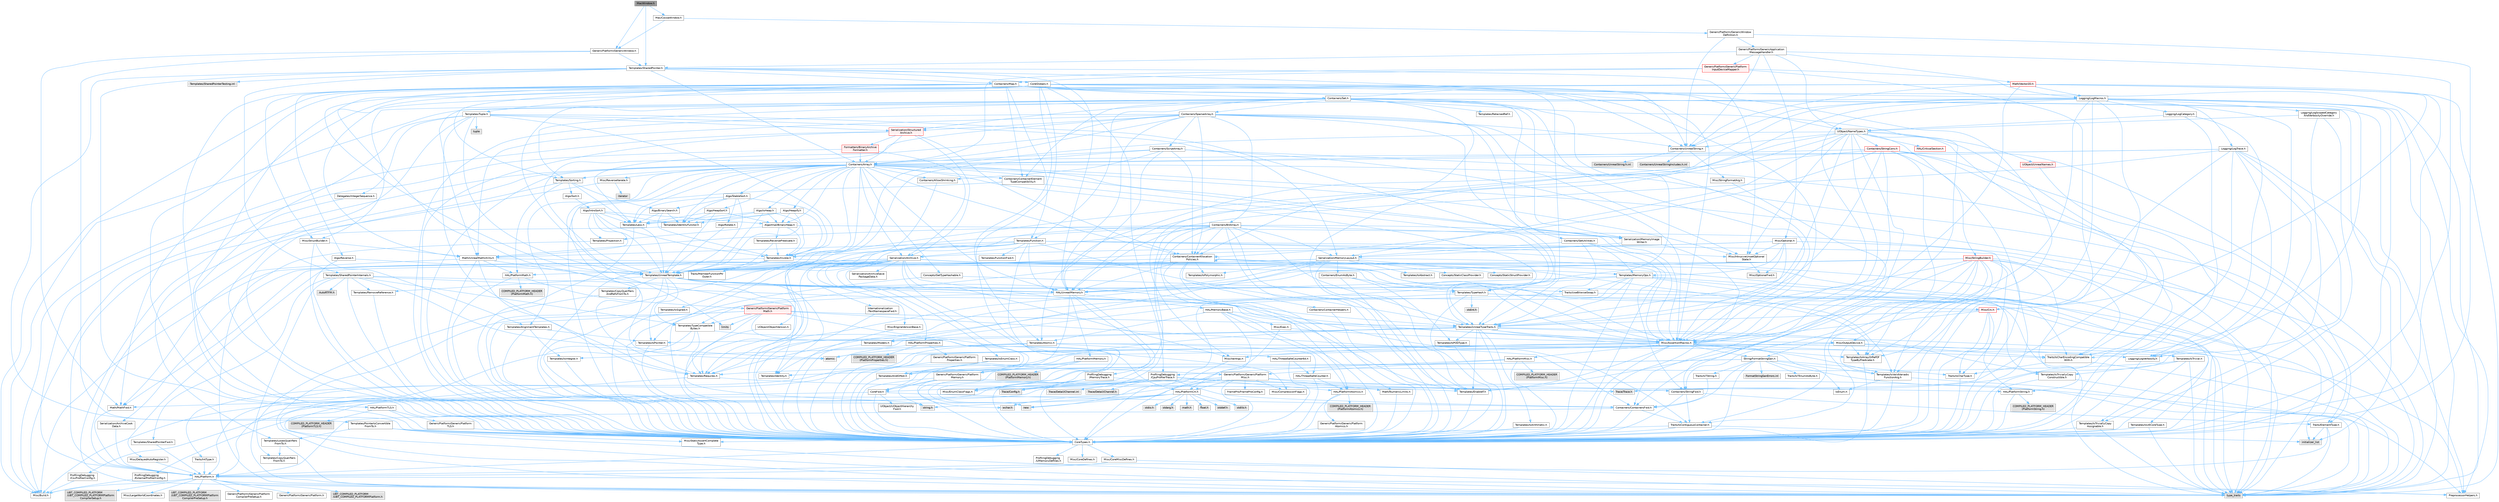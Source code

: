 digraph "MacWindow.h"
{
 // INTERACTIVE_SVG=YES
 // LATEX_PDF_SIZE
  bgcolor="transparent";
  edge [fontname=Helvetica,fontsize=10,labelfontname=Helvetica,labelfontsize=10];
  node [fontname=Helvetica,fontsize=10,shape=box,height=0.2,width=0.4];
  Node1 [id="Node000001",label="MacWindow.h",height=0.2,width=0.4,color="gray40", fillcolor="grey60", style="filled", fontcolor="black",tooltip=" "];
  Node1 -> Node2 [id="edge1_Node000001_Node000002",color="steelblue1",style="solid",tooltip=" "];
  Node2 [id="Node000002",label="GenericPlatform/GenericWindow.h",height=0.2,width=0.4,color="grey40", fillcolor="white", style="filled",URL="$da/d67/GenericWindow_8h.html",tooltip=" "];
  Node2 -> Node3 [id="edge2_Node000002_Node000003",color="steelblue1",style="solid",tooltip=" "];
  Node3 [id="Node000003",label="CoreTypes.h",height=0.2,width=0.4,color="grey40", fillcolor="white", style="filled",URL="$dc/dec/CoreTypes_8h.html",tooltip=" "];
  Node3 -> Node4 [id="edge3_Node000003_Node000004",color="steelblue1",style="solid",tooltip=" "];
  Node4 [id="Node000004",label="HAL/Platform.h",height=0.2,width=0.4,color="grey40", fillcolor="white", style="filled",URL="$d9/dd0/Platform_8h.html",tooltip=" "];
  Node4 -> Node5 [id="edge4_Node000004_Node000005",color="steelblue1",style="solid",tooltip=" "];
  Node5 [id="Node000005",label="Misc/Build.h",height=0.2,width=0.4,color="grey40", fillcolor="white", style="filled",URL="$d3/dbb/Build_8h.html",tooltip=" "];
  Node4 -> Node6 [id="edge5_Node000004_Node000006",color="steelblue1",style="solid",tooltip=" "];
  Node6 [id="Node000006",label="Misc/LargeWorldCoordinates.h",height=0.2,width=0.4,color="grey40", fillcolor="white", style="filled",URL="$d2/dcb/LargeWorldCoordinates_8h.html",tooltip=" "];
  Node4 -> Node7 [id="edge6_Node000004_Node000007",color="steelblue1",style="solid",tooltip=" "];
  Node7 [id="Node000007",label="type_traits",height=0.2,width=0.4,color="grey60", fillcolor="#E0E0E0", style="filled",tooltip=" "];
  Node4 -> Node8 [id="edge7_Node000004_Node000008",color="steelblue1",style="solid",tooltip=" "];
  Node8 [id="Node000008",label="PreprocessorHelpers.h",height=0.2,width=0.4,color="grey40", fillcolor="white", style="filled",URL="$db/ddb/PreprocessorHelpers_8h.html",tooltip=" "];
  Node4 -> Node9 [id="edge8_Node000004_Node000009",color="steelblue1",style="solid",tooltip=" "];
  Node9 [id="Node000009",label="UBT_COMPILED_PLATFORM\l/UBT_COMPILED_PLATFORMPlatform\lCompilerPreSetup.h",height=0.2,width=0.4,color="grey60", fillcolor="#E0E0E0", style="filled",tooltip=" "];
  Node4 -> Node10 [id="edge9_Node000004_Node000010",color="steelblue1",style="solid",tooltip=" "];
  Node10 [id="Node000010",label="GenericPlatform/GenericPlatform\lCompilerPreSetup.h",height=0.2,width=0.4,color="grey40", fillcolor="white", style="filled",URL="$d9/dc8/GenericPlatformCompilerPreSetup_8h.html",tooltip=" "];
  Node4 -> Node11 [id="edge10_Node000004_Node000011",color="steelblue1",style="solid",tooltip=" "];
  Node11 [id="Node000011",label="GenericPlatform/GenericPlatform.h",height=0.2,width=0.4,color="grey40", fillcolor="white", style="filled",URL="$d6/d84/GenericPlatform_8h.html",tooltip=" "];
  Node4 -> Node12 [id="edge11_Node000004_Node000012",color="steelblue1",style="solid",tooltip=" "];
  Node12 [id="Node000012",label="UBT_COMPILED_PLATFORM\l/UBT_COMPILED_PLATFORMPlatform.h",height=0.2,width=0.4,color="grey60", fillcolor="#E0E0E0", style="filled",tooltip=" "];
  Node4 -> Node13 [id="edge12_Node000004_Node000013",color="steelblue1",style="solid",tooltip=" "];
  Node13 [id="Node000013",label="UBT_COMPILED_PLATFORM\l/UBT_COMPILED_PLATFORMPlatform\lCompilerSetup.h",height=0.2,width=0.4,color="grey60", fillcolor="#E0E0E0", style="filled",tooltip=" "];
  Node3 -> Node14 [id="edge13_Node000003_Node000014",color="steelblue1",style="solid",tooltip=" "];
  Node14 [id="Node000014",label="ProfilingDebugging\l/UMemoryDefines.h",height=0.2,width=0.4,color="grey40", fillcolor="white", style="filled",URL="$d2/da2/UMemoryDefines_8h.html",tooltip=" "];
  Node3 -> Node15 [id="edge14_Node000003_Node000015",color="steelblue1",style="solid",tooltip=" "];
  Node15 [id="Node000015",label="Misc/CoreMiscDefines.h",height=0.2,width=0.4,color="grey40", fillcolor="white", style="filled",URL="$da/d38/CoreMiscDefines_8h.html",tooltip=" "];
  Node15 -> Node4 [id="edge15_Node000015_Node000004",color="steelblue1",style="solid",tooltip=" "];
  Node15 -> Node8 [id="edge16_Node000015_Node000008",color="steelblue1",style="solid",tooltip=" "];
  Node3 -> Node16 [id="edge17_Node000003_Node000016",color="steelblue1",style="solid",tooltip=" "];
  Node16 [id="Node000016",label="Misc/CoreDefines.h",height=0.2,width=0.4,color="grey40", fillcolor="white", style="filled",URL="$d3/dd2/CoreDefines_8h.html",tooltip=" "];
  Node2 -> Node17 [id="edge18_Node000002_Node000017",color="steelblue1",style="solid",tooltip=" "];
  Node17 [id="Node000017",label="Math/MathFwd.h",height=0.2,width=0.4,color="grey40", fillcolor="white", style="filled",URL="$d2/d10/MathFwd_8h.html",tooltip=" "];
  Node17 -> Node4 [id="edge19_Node000017_Node000004",color="steelblue1",style="solid",tooltip=" "];
  Node2 -> Node18 [id="edge20_Node000002_Node000018",color="steelblue1",style="solid",tooltip=" "];
  Node18 [id="Node000018",label="Templates/SharedPointer.h",height=0.2,width=0.4,color="grey40", fillcolor="white", style="filled",URL="$d2/d17/SharedPointer_8h.html",tooltip=" "];
  Node18 -> Node3 [id="edge21_Node000018_Node000003",color="steelblue1",style="solid",tooltip=" "];
  Node18 -> Node19 [id="edge22_Node000018_Node000019",color="steelblue1",style="solid",tooltip=" "];
  Node19 [id="Node000019",label="Misc/IntrusiveUnsetOptional\lState.h",height=0.2,width=0.4,color="grey40", fillcolor="white", style="filled",URL="$d2/d0a/IntrusiveUnsetOptionalState_8h.html",tooltip=" "];
  Node19 -> Node20 [id="edge23_Node000019_Node000020",color="steelblue1",style="solid",tooltip=" "];
  Node20 [id="Node000020",label="Misc/OptionalFwd.h",height=0.2,width=0.4,color="grey40", fillcolor="white", style="filled",URL="$dc/d50/OptionalFwd_8h.html",tooltip=" "];
  Node18 -> Node21 [id="edge24_Node000018_Node000021",color="steelblue1",style="solid",tooltip=" "];
  Node21 [id="Node000021",label="Templates/PointerIsConvertible\lFromTo.h",height=0.2,width=0.4,color="grey40", fillcolor="white", style="filled",URL="$d6/d65/PointerIsConvertibleFromTo_8h.html",tooltip=" "];
  Node21 -> Node3 [id="edge25_Node000021_Node000003",color="steelblue1",style="solid",tooltip=" "];
  Node21 -> Node22 [id="edge26_Node000021_Node000022",color="steelblue1",style="solid",tooltip=" "];
  Node22 [id="Node000022",label="Misc/StaticAssertComplete\lType.h",height=0.2,width=0.4,color="grey40", fillcolor="white", style="filled",URL="$d5/d4e/StaticAssertCompleteType_8h.html",tooltip=" "];
  Node21 -> Node23 [id="edge27_Node000021_Node000023",color="steelblue1",style="solid",tooltip=" "];
  Node23 [id="Node000023",label="Templates/LosesQualifiers\lFromTo.h",height=0.2,width=0.4,color="grey40", fillcolor="white", style="filled",URL="$d2/db3/LosesQualifiersFromTo_8h.html",tooltip=" "];
  Node23 -> Node24 [id="edge28_Node000023_Node000024",color="steelblue1",style="solid",tooltip=" "];
  Node24 [id="Node000024",label="Templates/CopyQualifiers\lFromTo.h",height=0.2,width=0.4,color="grey40", fillcolor="white", style="filled",URL="$d5/db4/CopyQualifiersFromTo_8h.html",tooltip=" "];
  Node23 -> Node7 [id="edge29_Node000023_Node000007",color="steelblue1",style="solid",tooltip=" "];
  Node21 -> Node7 [id="edge30_Node000021_Node000007",color="steelblue1",style="solid",tooltip=" "];
  Node18 -> Node25 [id="edge31_Node000018_Node000025",color="steelblue1",style="solid",tooltip=" "];
  Node25 [id="Node000025",label="Misc/AssertionMacros.h",height=0.2,width=0.4,color="grey40", fillcolor="white", style="filled",URL="$d0/dfa/AssertionMacros_8h.html",tooltip=" "];
  Node25 -> Node3 [id="edge32_Node000025_Node000003",color="steelblue1",style="solid",tooltip=" "];
  Node25 -> Node4 [id="edge33_Node000025_Node000004",color="steelblue1",style="solid",tooltip=" "];
  Node25 -> Node26 [id="edge34_Node000025_Node000026",color="steelblue1",style="solid",tooltip=" "];
  Node26 [id="Node000026",label="HAL/PlatformMisc.h",height=0.2,width=0.4,color="grey40", fillcolor="white", style="filled",URL="$d0/df5/PlatformMisc_8h.html",tooltip=" "];
  Node26 -> Node3 [id="edge35_Node000026_Node000003",color="steelblue1",style="solid",tooltip=" "];
  Node26 -> Node27 [id="edge36_Node000026_Node000027",color="steelblue1",style="solid",tooltip=" "];
  Node27 [id="Node000027",label="GenericPlatform/GenericPlatform\lMisc.h",height=0.2,width=0.4,color="grey40", fillcolor="white", style="filled",URL="$db/d9a/GenericPlatformMisc_8h.html",tooltip=" "];
  Node27 -> Node28 [id="edge37_Node000027_Node000028",color="steelblue1",style="solid",tooltip=" "];
  Node28 [id="Node000028",label="Containers/StringFwd.h",height=0.2,width=0.4,color="grey40", fillcolor="white", style="filled",URL="$df/d37/StringFwd_8h.html",tooltip=" "];
  Node28 -> Node3 [id="edge38_Node000028_Node000003",color="steelblue1",style="solid",tooltip=" "];
  Node28 -> Node29 [id="edge39_Node000028_Node000029",color="steelblue1",style="solid",tooltip=" "];
  Node29 [id="Node000029",label="Traits/ElementType.h",height=0.2,width=0.4,color="grey40", fillcolor="white", style="filled",URL="$d5/d4f/ElementType_8h.html",tooltip=" "];
  Node29 -> Node4 [id="edge40_Node000029_Node000004",color="steelblue1",style="solid",tooltip=" "];
  Node29 -> Node30 [id="edge41_Node000029_Node000030",color="steelblue1",style="solid",tooltip=" "];
  Node30 [id="Node000030",label="initializer_list",height=0.2,width=0.4,color="grey60", fillcolor="#E0E0E0", style="filled",tooltip=" "];
  Node29 -> Node7 [id="edge42_Node000029_Node000007",color="steelblue1",style="solid",tooltip=" "];
  Node28 -> Node31 [id="edge43_Node000028_Node000031",color="steelblue1",style="solid",tooltip=" "];
  Node31 [id="Node000031",label="Traits/IsContiguousContainer.h",height=0.2,width=0.4,color="grey40", fillcolor="white", style="filled",URL="$d5/d3c/IsContiguousContainer_8h.html",tooltip=" "];
  Node31 -> Node3 [id="edge44_Node000031_Node000003",color="steelblue1",style="solid",tooltip=" "];
  Node31 -> Node22 [id="edge45_Node000031_Node000022",color="steelblue1",style="solid",tooltip=" "];
  Node31 -> Node30 [id="edge46_Node000031_Node000030",color="steelblue1",style="solid",tooltip=" "];
  Node27 -> Node32 [id="edge47_Node000027_Node000032",color="steelblue1",style="solid",tooltip=" "];
  Node32 [id="Node000032",label="CoreFwd.h",height=0.2,width=0.4,color="grey40", fillcolor="white", style="filled",URL="$d1/d1e/CoreFwd_8h.html",tooltip=" "];
  Node32 -> Node3 [id="edge48_Node000032_Node000003",color="steelblue1",style="solid",tooltip=" "];
  Node32 -> Node33 [id="edge49_Node000032_Node000033",color="steelblue1",style="solid",tooltip=" "];
  Node33 [id="Node000033",label="Containers/ContainersFwd.h",height=0.2,width=0.4,color="grey40", fillcolor="white", style="filled",URL="$d4/d0a/ContainersFwd_8h.html",tooltip=" "];
  Node33 -> Node4 [id="edge50_Node000033_Node000004",color="steelblue1",style="solid",tooltip=" "];
  Node33 -> Node3 [id="edge51_Node000033_Node000003",color="steelblue1",style="solid",tooltip=" "];
  Node33 -> Node31 [id="edge52_Node000033_Node000031",color="steelblue1",style="solid",tooltip=" "];
  Node32 -> Node17 [id="edge53_Node000032_Node000017",color="steelblue1",style="solid",tooltip=" "];
  Node32 -> Node34 [id="edge54_Node000032_Node000034",color="steelblue1",style="solid",tooltip=" "];
  Node34 [id="Node000034",label="UObject/UObjectHierarchy\lFwd.h",height=0.2,width=0.4,color="grey40", fillcolor="white", style="filled",URL="$d3/d13/UObjectHierarchyFwd_8h.html",tooltip=" "];
  Node27 -> Node3 [id="edge55_Node000027_Node000003",color="steelblue1",style="solid",tooltip=" "];
  Node27 -> Node35 [id="edge56_Node000027_Node000035",color="steelblue1",style="solid",tooltip=" "];
  Node35 [id="Node000035",label="FramePro/FrameProConfig.h",height=0.2,width=0.4,color="grey40", fillcolor="white", style="filled",URL="$d7/d90/FrameProConfig_8h.html",tooltip=" "];
  Node27 -> Node36 [id="edge57_Node000027_Node000036",color="steelblue1",style="solid",tooltip=" "];
  Node36 [id="Node000036",label="HAL/PlatformCrt.h",height=0.2,width=0.4,color="grey40", fillcolor="white", style="filled",URL="$d8/d75/PlatformCrt_8h.html",tooltip=" "];
  Node36 -> Node37 [id="edge58_Node000036_Node000037",color="steelblue1",style="solid",tooltip=" "];
  Node37 [id="Node000037",label="new",height=0.2,width=0.4,color="grey60", fillcolor="#E0E0E0", style="filled",tooltip=" "];
  Node36 -> Node38 [id="edge59_Node000036_Node000038",color="steelblue1",style="solid",tooltip=" "];
  Node38 [id="Node000038",label="wchar.h",height=0.2,width=0.4,color="grey60", fillcolor="#E0E0E0", style="filled",tooltip=" "];
  Node36 -> Node39 [id="edge60_Node000036_Node000039",color="steelblue1",style="solid",tooltip=" "];
  Node39 [id="Node000039",label="stddef.h",height=0.2,width=0.4,color="grey60", fillcolor="#E0E0E0", style="filled",tooltip=" "];
  Node36 -> Node40 [id="edge61_Node000036_Node000040",color="steelblue1",style="solid",tooltip=" "];
  Node40 [id="Node000040",label="stdlib.h",height=0.2,width=0.4,color="grey60", fillcolor="#E0E0E0", style="filled",tooltip=" "];
  Node36 -> Node41 [id="edge62_Node000036_Node000041",color="steelblue1",style="solid",tooltip=" "];
  Node41 [id="Node000041",label="stdio.h",height=0.2,width=0.4,color="grey60", fillcolor="#E0E0E0", style="filled",tooltip=" "];
  Node36 -> Node42 [id="edge63_Node000036_Node000042",color="steelblue1",style="solid",tooltip=" "];
  Node42 [id="Node000042",label="stdarg.h",height=0.2,width=0.4,color="grey60", fillcolor="#E0E0E0", style="filled",tooltip=" "];
  Node36 -> Node43 [id="edge64_Node000036_Node000043",color="steelblue1",style="solid",tooltip=" "];
  Node43 [id="Node000043",label="math.h",height=0.2,width=0.4,color="grey60", fillcolor="#E0E0E0", style="filled",tooltip=" "];
  Node36 -> Node44 [id="edge65_Node000036_Node000044",color="steelblue1",style="solid",tooltip=" "];
  Node44 [id="Node000044",label="float.h",height=0.2,width=0.4,color="grey60", fillcolor="#E0E0E0", style="filled",tooltip=" "];
  Node36 -> Node45 [id="edge66_Node000036_Node000045",color="steelblue1",style="solid",tooltip=" "];
  Node45 [id="Node000045",label="string.h",height=0.2,width=0.4,color="grey60", fillcolor="#E0E0E0", style="filled",tooltip=" "];
  Node27 -> Node46 [id="edge67_Node000027_Node000046",color="steelblue1",style="solid",tooltip=" "];
  Node46 [id="Node000046",label="Math/NumericLimits.h",height=0.2,width=0.4,color="grey40", fillcolor="white", style="filled",URL="$df/d1b/NumericLimits_8h.html",tooltip=" "];
  Node46 -> Node3 [id="edge68_Node000046_Node000003",color="steelblue1",style="solid",tooltip=" "];
  Node27 -> Node47 [id="edge69_Node000027_Node000047",color="steelblue1",style="solid",tooltip=" "];
  Node47 [id="Node000047",label="Misc/CompressionFlags.h",height=0.2,width=0.4,color="grey40", fillcolor="white", style="filled",URL="$d9/d76/CompressionFlags_8h.html",tooltip=" "];
  Node27 -> Node48 [id="edge70_Node000027_Node000048",color="steelblue1",style="solid",tooltip=" "];
  Node48 [id="Node000048",label="Misc/EnumClassFlags.h",height=0.2,width=0.4,color="grey40", fillcolor="white", style="filled",URL="$d8/de7/EnumClassFlags_8h.html",tooltip=" "];
  Node27 -> Node49 [id="edge71_Node000027_Node000049",color="steelblue1",style="solid",tooltip=" "];
  Node49 [id="Node000049",label="ProfilingDebugging\l/CsvProfilerConfig.h",height=0.2,width=0.4,color="grey40", fillcolor="white", style="filled",URL="$d3/d88/CsvProfilerConfig_8h.html",tooltip=" "];
  Node49 -> Node5 [id="edge72_Node000049_Node000005",color="steelblue1",style="solid",tooltip=" "];
  Node27 -> Node50 [id="edge73_Node000027_Node000050",color="steelblue1",style="solid",tooltip=" "];
  Node50 [id="Node000050",label="ProfilingDebugging\l/ExternalProfilerConfig.h",height=0.2,width=0.4,color="grey40", fillcolor="white", style="filled",URL="$d3/dbb/ExternalProfilerConfig_8h.html",tooltip=" "];
  Node50 -> Node5 [id="edge74_Node000050_Node000005",color="steelblue1",style="solid",tooltip=" "];
  Node26 -> Node51 [id="edge75_Node000026_Node000051",color="steelblue1",style="solid",tooltip=" "];
  Node51 [id="Node000051",label="COMPILED_PLATFORM_HEADER\l(PlatformMisc.h)",height=0.2,width=0.4,color="grey60", fillcolor="#E0E0E0", style="filled",tooltip=" "];
  Node26 -> Node52 [id="edge76_Node000026_Node000052",color="steelblue1",style="solid",tooltip=" "];
  Node52 [id="Node000052",label="ProfilingDebugging\l/CpuProfilerTrace.h",height=0.2,width=0.4,color="grey40", fillcolor="white", style="filled",URL="$da/dcb/CpuProfilerTrace_8h.html",tooltip=" "];
  Node52 -> Node3 [id="edge77_Node000052_Node000003",color="steelblue1",style="solid",tooltip=" "];
  Node52 -> Node33 [id="edge78_Node000052_Node000033",color="steelblue1",style="solid",tooltip=" "];
  Node52 -> Node53 [id="edge79_Node000052_Node000053",color="steelblue1",style="solid",tooltip=" "];
  Node53 [id="Node000053",label="HAL/PlatformAtomics.h",height=0.2,width=0.4,color="grey40", fillcolor="white", style="filled",URL="$d3/d36/PlatformAtomics_8h.html",tooltip=" "];
  Node53 -> Node3 [id="edge80_Node000053_Node000003",color="steelblue1",style="solid",tooltip=" "];
  Node53 -> Node54 [id="edge81_Node000053_Node000054",color="steelblue1",style="solid",tooltip=" "];
  Node54 [id="Node000054",label="GenericPlatform/GenericPlatform\lAtomics.h",height=0.2,width=0.4,color="grey40", fillcolor="white", style="filled",URL="$da/d72/GenericPlatformAtomics_8h.html",tooltip=" "];
  Node54 -> Node3 [id="edge82_Node000054_Node000003",color="steelblue1",style="solid",tooltip=" "];
  Node53 -> Node55 [id="edge83_Node000053_Node000055",color="steelblue1",style="solid",tooltip=" "];
  Node55 [id="Node000055",label="COMPILED_PLATFORM_HEADER\l(PlatformAtomics.h)",height=0.2,width=0.4,color="grey60", fillcolor="#E0E0E0", style="filled",tooltip=" "];
  Node52 -> Node8 [id="edge84_Node000052_Node000008",color="steelblue1",style="solid",tooltip=" "];
  Node52 -> Node5 [id="edge85_Node000052_Node000005",color="steelblue1",style="solid",tooltip=" "];
  Node52 -> Node56 [id="edge86_Node000052_Node000056",color="steelblue1",style="solid",tooltip=" "];
  Node56 [id="Node000056",label="Trace/Config.h",height=0.2,width=0.4,color="grey60", fillcolor="#E0E0E0", style="filled",tooltip=" "];
  Node52 -> Node57 [id="edge87_Node000052_Node000057",color="steelblue1",style="solid",tooltip=" "];
  Node57 [id="Node000057",label="Trace/Detail/Channel.h",height=0.2,width=0.4,color="grey60", fillcolor="#E0E0E0", style="filled",tooltip=" "];
  Node52 -> Node58 [id="edge88_Node000052_Node000058",color="steelblue1",style="solid",tooltip=" "];
  Node58 [id="Node000058",label="Trace/Detail/Channel.inl",height=0.2,width=0.4,color="grey60", fillcolor="#E0E0E0", style="filled",tooltip=" "];
  Node52 -> Node59 [id="edge89_Node000052_Node000059",color="steelblue1",style="solid",tooltip=" "];
  Node59 [id="Node000059",label="Trace/Trace.h",height=0.2,width=0.4,color="grey60", fillcolor="#E0E0E0", style="filled",tooltip=" "];
  Node25 -> Node8 [id="edge90_Node000025_Node000008",color="steelblue1",style="solid",tooltip=" "];
  Node25 -> Node60 [id="edge91_Node000025_Node000060",color="steelblue1",style="solid",tooltip=" "];
  Node60 [id="Node000060",label="Templates/EnableIf.h",height=0.2,width=0.4,color="grey40", fillcolor="white", style="filled",URL="$d7/d60/EnableIf_8h.html",tooltip=" "];
  Node60 -> Node3 [id="edge92_Node000060_Node000003",color="steelblue1",style="solid",tooltip=" "];
  Node25 -> Node61 [id="edge93_Node000025_Node000061",color="steelblue1",style="solid",tooltip=" "];
  Node61 [id="Node000061",label="Templates/IsArrayOrRefOf\lTypeByPredicate.h",height=0.2,width=0.4,color="grey40", fillcolor="white", style="filled",URL="$d6/da1/IsArrayOrRefOfTypeByPredicate_8h.html",tooltip=" "];
  Node61 -> Node3 [id="edge94_Node000061_Node000003",color="steelblue1",style="solid",tooltip=" "];
  Node25 -> Node62 [id="edge95_Node000025_Node000062",color="steelblue1",style="solid",tooltip=" "];
  Node62 [id="Node000062",label="Templates/IsValidVariadic\lFunctionArg.h",height=0.2,width=0.4,color="grey40", fillcolor="white", style="filled",URL="$d0/dc8/IsValidVariadicFunctionArg_8h.html",tooltip=" "];
  Node62 -> Node3 [id="edge96_Node000062_Node000003",color="steelblue1",style="solid",tooltip=" "];
  Node62 -> Node63 [id="edge97_Node000062_Node000063",color="steelblue1",style="solid",tooltip=" "];
  Node63 [id="Node000063",label="IsEnum.h",height=0.2,width=0.4,color="grey40", fillcolor="white", style="filled",URL="$d4/de5/IsEnum_8h.html",tooltip=" "];
  Node62 -> Node7 [id="edge98_Node000062_Node000007",color="steelblue1",style="solid",tooltip=" "];
  Node25 -> Node64 [id="edge99_Node000025_Node000064",color="steelblue1",style="solid",tooltip=" "];
  Node64 [id="Node000064",label="Traits/IsCharEncodingCompatible\lWith.h",height=0.2,width=0.4,color="grey40", fillcolor="white", style="filled",URL="$df/dd1/IsCharEncodingCompatibleWith_8h.html",tooltip=" "];
  Node64 -> Node7 [id="edge100_Node000064_Node000007",color="steelblue1",style="solid",tooltip=" "];
  Node64 -> Node65 [id="edge101_Node000064_Node000065",color="steelblue1",style="solid",tooltip=" "];
  Node65 [id="Node000065",label="Traits/IsCharType.h",height=0.2,width=0.4,color="grey40", fillcolor="white", style="filled",URL="$db/d51/IsCharType_8h.html",tooltip=" "];
  Node65 -> Node3 [id="edge102_Node000065_Node000003",color="steelblue1",style="solid",tooltip=" "];
  Node25 -> Node66 [id="edge103_Node000025_Node000066",color="steelblue1",style="solid",tooltip=" "];
  Node66 [id="Node000066",label="Misc/VarArgs.h",height=0.2,width=0.4,color="grey40", fillcolor="white", style="filled",URL="$d5/d6f/VarArgs_8h.html",tooltip=" "];
  Node66 -> Node3 [id="edge104_Node000066_Node000003",color="steelblue1",style="solid",tooltip=" "];
  Node25 -> Node67 [id="edge105_Node000025_Node000067",color="steelblue1",style="solid",tooltip=" "];
  Node67 [id="Node000067",label="String/FormatStringSan.h",height=0.2,width=0.4,color="grey40", fillcolor="white", style="filled",URL="$d3/d8b/FormatStringSan_8h.html",tooltip=" "];
  Node67 -> Node7 [id="edge106_Node000067_Node000007",color="steelblue1",style="solid",tooltip=" "];
  Node67 -> Node3 [id="edge107_Node000067_Node000003",color="steelblue1",style="solid",tooltip=" "];
  Node67 -> Node68 [id="edge108_Node000067_Node000068",color="steelblue1",style="solid",tooltip=" "];
  Node68 [id="Node000068",label="Templates/Requires.h",height=0.2,width=0.4,color="grey40", fillcolor="white", style="filled",URL="$dc/d96/Requires_8h.html",tooltip=" "];
  Node68 -> Node60 [id="edge109_Node000068_Node000060",color="steelblue1",style="solid",tooltip=" "];
  Node68 -> Node7 [id="edge110_Node000068_Node000007",color="steelblue1",style="solid",tooltip=" "];
  Node67 -> Node69 [id="edge111_Node000067_Node000069",color="steelblue1",style="solid",tooltip=" "];
  Node69 [id="Node000069",label="Templates/Identity.h",height=0.2,width=0.4,color="grey40", fillcolor="white", style="filled",URL="$d0/dd5/Identity_8h.html",tooltip=" "];
  Node67 -> Node62 [id="edge112_Node000067_Node000062",color="steelblue1",style="solid",tooltip=" "];
  Node67 -> Node65 [id="edge113_Node000067_Node000065",color="steelblue1",style="solid",tooltip=" "];
  Node67 -> Node70 [id="edge114_Node000067_Node000070",color="steelblue1",style="solid",tooltip=" "];
  Node70 [id="Node000070",label="Traits/IsTEnumAsByte.h",height=0.2,width=0.4,color="grey40", fillcolor="white", style="filled",URL="$d1/de6/IsTEnumAsByte_8h.html",tooltip=" "];
  Node67 -> Node71 [id="edge115_Node000067_Node000071",color="steelblue1",style="solid",tooltip=" "];
  Node71 [id="Node000071",label="Traits/IsTString.h",height=0.2,width=0.4,color="grey40", fillcolor="white", style="filled",URL="$d0/df8/IsTString_8h.html",tooltip=" "];
  Node71 -> Node33 [id="edge116_Node000071_Node000033",color="steelblue1",style="solid",tooltip=" "];
  Node67 -> Node33 [id="edge117_Node000067_Node000033",color="steelblue1",style="solid",tooltip=" "];
  Node67 -> Node72 [id="edge118_Node000067_Node000072",color="steelblue1",style="solid",tooltip=" "];
  Node72 [id="Node000072",label="FormatStringSanErrors.inl",height=0.2,width=0.4,color="grey60", fillcolor="#E0E0E0", style="filled",tooltip=" "];
  Node25 -> Node73 [id="edge119_Node000025_Node000073",color="steelblue1",style="solid",tooltip=" "];
  Node73 [id="Node000073",label="atomic",height=0.2,width=0.4,color="grey60", fillcolor="#E0E0E0", style="filled",tooltip=" "];
  Node18 -> Node74 [id="edge120_Node000018_Node000074",color="steelblue1",style="solid",tooltip=" "];
  Node74 [id="Node000074",label="HAL/UnrealMemory.h",height=0.2,width=0.4,color="grey40", fillcolor="white", style="filled",URL="$d9/d96/UnrealMemory_8h.html",tooltip=" "];
  Node74 -> Node3 [id="edge121_Node000074_Node000003",color="steelblue1",style="solid",tooltip=" "];
  Node74 -> Node75 [id="edge122_Node000074_Node000075",color="steelblue1",style="solid",tooltip=" "];
  Node75 [id="Node000075",label="GenericPlatform/GenericPlatform\lMemory.h",height=0.2,width=0.4,color="grey40", fillcolor="white", style="filled",URL="$dd/d22/GenericPlatformMemory_8h.html",tooltip=" "];
  Node75 -> Node32 [id="edge123_Node000075_Node000032",color="steelblue1",style="solid",tooltip=" "];
  Node75 -> Node3 [id="edge124_Node000075_Node000003",color="steelblue1",style="solid",tooltip=" "];
  Node75 -> Node76 [id="edge125_Node000075_Node000076",color="steelblue1",style="solid",tooltip=" "];
  Node76 [id="Node000076",label="HAL/PlatformString.h",height=0.2,width=0.4,color="grey40", fillcolor="white", style="filled",URL="$db/db5/PlatformString_8h.html",tooltip=" "];
  Node76 -> Node3 [id="edge126_Node000076_Node000003",color="steelblue1",style="solid",tooltip=" "];
  Node76 -> Node77 [id="edge127_Node000076_Node000077",color="steelblue1",style="solid",tooltip=" "];
  Node77 [id="Node000077",label="COMPILED_PLATFORM_HEADER\l(PlatformString.h)",height=0.2,width=0.4,color="grey60", fillcolor="#E0E0E0", style="filled",tooltip=" "];
  Node75 -> Node45 [id="edge128_Node000075_Node000045",color="steelblue1",style="solid",tooltip=" "];
  Node75 -> Node38 [id="edge129_Node000075_Node000038",color="steelblue1",style="solid",tooltip=" "];
  Node74 -> Node78 [id="edge130_Node000074_Node000078",color="steelblue1",style="solid",tooltip=" "];
  Node78 [id="Node000078",label="HAL/MemoryBase.h",height=0.2,width=0.4,color="grey40", fillcolor="white", style="filled",URL="$d6/d9f/MemoryBase_8h.html",tooltip=" "];
  Node78 -> Node3 [id="edge131_Node000078_Node000003",color="steelblue1",style="solid",tooltip=" "];
  Node78 -> Node53 [id="edge132_Node000078_Node000053",color="steelblue1",style="solid",tooltip=" "];
  Node78 -> Node36 [id="edge133_Node000078_Node000036",color="steelblue1",style="solid",tooltip=" "];
  Node78 -> Node79 [id="edge134_Node000078_Node000079",color="steelblue1",style="solid",tooltip=" "];
  Node79 [id="Node000079",label="Misc/Exec.h",height=0.2,width=0.4,color="grey40", fillcolor="white", style="filled",URL="$de/ddb/Exec_8h.html",tooltip=" "];
  Node79 -> Node3 [id="edge135_Node000079_Node000003",color="steelblue1",style="solid",tooltip=" "];
  Node79 -> Node25 [id="edge136_Node000079_Node000025",color="steelblue1",style="solid",tooltip=" "];
  Node78 -> Node80 [id="edge137_Node000078_Node000080",color="steelblue1",style="solid",tooltip=" "];
  Node80 [id="Node000080",label="Misc/OutputDevice.h",height=0.2,width=0.4,color="grey40", fillcolor="white", style="filled",URL="$d7/d32/OutputDevice_8h.html",tooltip=" "];
  Node80 -> Node32 [id="edge138_Node000080_Node000032",color="steelblue1",style="solid",tooltip=" "];
  Node80 -> Node3 [id="edge139_Node000080_Node000003",color="steelblue1",style="solid",tooltip=" "];
  Node80 -> Node81 [id="edge140_Node000080_Node000081",color="steelblue1",style="solid",tooltip=" "];
  Node81 [id="Node000081",label="Logging/LogVerbosity.h",height=0.2,width=0.4,color="grey40", fillcolor="white", style="filled",URL="$d2/d8f/LogVerbosity_8h.html",tooltip=" "];
  Node81 -> Node3 [id="edge141_Node000081_Node000003",color="steelblue1",style="solid",tooltip=" "];
  Node80 -> Node66 [id="edge142_Node000080_Node000066",color="steelblue1",style="solid",tooltip=" "];
  Node80 -> Node61 [id="edge143_Node000080_Node000061",color="steelblue1",style="solid",tooltip=" "];
  Node80 -> Node62 [id="edge144_Node000080_Node000062",color="steelblue1",style="solid",tooltip=" "];
  Node80 -> Node64 [id="edge145_Node000080_Node000064",color="steelblue1",style="solid",tooltip=" "];
  Node78 -> Node82 [id="edge146_Node000078_Node000082",color="steelblue1",style="solid",tooltip=" "];
  Node82 [id="Node000082",label="Templates/Atomic.h",height=0.2,width=0.4,color="grey40", fillcolor="white", style="filled",URL="$d3/d91/Atomic_8h.html",tooltip=" "];
  Node82 -> Node83 [id="edge147_Node000082_Node000083",color="steelblue1",style="solid",tooltip=" "];
  Node83 [id="Node000083",label="HAL/ThreadSafeCounter.h",height=0.2,width=0.4,color="grey40", fillcolor="white", style="filled",URL="$dc/dc9/ThreadSafeCounter_8h.html",tooltip=" "];
  Node83 -> Node3 [id="edge148_Node000083_Node000003",color="steelblue1",style="solid",tooltip=" "];
  Node83 -> Node53 [id="edge149_Node000083_Node000053",color="steelblue1",style="solid",tooltip=" "];
  Node82 -> Node84 [id="edge150_Node000082_Node000084",color="steelblue1",style="solid",tooltip=" "];
  Node84 [id="Node000084",label="HAL/ThreadSafeCounter64.h",height=0.2,width=0.4,color="grey40", fillcolor="white", style="filled",URL="$d0/d12/ThreadSafeCounter64_8h.html",tooltip=" "];
  Node84 -> Node3 [id="edge151_Node000084_Node000003",color="steelblue1",style="solid",tooltip=" "];
  Node84 -> Node83 [id="edge152_Node000084_Node000083",color="steelblue1",style="solid",tooltip=" "];
  Node82 -> Node85 [id="edge153_Node000082_Node000085",color="steelblue1",style="solid",tooltip=" "];
  Node85 [id="Node000085",label="Templates/IsIntegral.h",height=0.2,width=0.4,color="grey40", fillcolor="white", style="filled",URL="$da/d64/IsIntegral_8h.html",tooltip=" "];
  Node85 -> Node3 [id="edge154_Node000085_Node000003",color="steelblue1",style="solid",tooltip=" "];
  Node82 -> Node86 [id="edge155_Node000082_Node000086",color="steelblue1",style="solid",tooltip=" "];
  Node86 [id="Node000086",label="Templates/IsTrivial.h",height=0.2,width=0.4,color="grey40", fillcolor="white", style="filled",URL="$da/d4c/IsTrivial_8h.html",tooltip=" "];
  Node86 -> Node87 [id="edge156_Node000086_Node000087",color="steelblue1",style="solid",tooltip=" "];
  Node87 [id="Node000087",label="Templates/AndOrNot.h",height=0.2,width=0.4,color="grey40", fillcolor="white", style="filled",URL="$db/d0a/AndOrNot_8h.html",tooltip=" "];
  Node87 -> Node3 [id="edge157_Node000087_Node000003",color="steelblue1",style="solid",tooltip=" "];
  Node86 -> Node88 [id="edge158_Node000086_Node000088",color="steelblue1",style="solid",tooltip=" "];
  Node88 [id="Node000088",label="Templates/IsTriviallyCopy\lConstructible.h",height=0.2,width=0.4,color="grey40", fillcolor="white", style="filled",URL="$d3/d78/IsTriviallyCopyConstructible_8h.html",tooltip=" "];
  Node88 -> Node3 [id="edge159_Node000088_Node000003",color="steelblue1",style="solid",tooltip=" "];
  Node88 -> Node7 [id="edge160_Node000088_Node000007",color="steelblue1",style="solid",tooltip=" "];
  Node86 -> Node89 [id="edge161_Node000086_Node000089",color="steelblue1",style="solid",tooltip=" "];
  Node89 [id="Node000089",label="Templates/IsTriviallyCopy\lAssignable.h",height=0.2,width=0.4,color="grey40", fillcolor="white", style="filled",URL="$d2/df2/IsTriviallyCopyAssignable_8h.html",tooltip=" "];
  Node89 -> Node3 [id="edge162_Node000089_Node000003",color="steelblue1",style="solid",tooltip=" "];
  Node89 -> Node7 [id="edge163_Node000089_Node000007",color="steelblue1",style="solid",tooltip=" "];
  Node86 -> Node7 [id="edge164_Node000086_Node000007",color="steelblue1",style="solid",tooltip=" "];
  Node82 -> Node90 [id="edge165_Node000082_Node000090",color="steelblue1",style="solid",tooltip=" "];
  Node90 [id="Node000090",label="Traits/IntType.h",height=0.2,width=0.4,color="grey40", fillcolor="white", style="filled",URL="$d7/deb/IntType_8h.html",tooltip=" "];
  Node90 -> Node4 [id="edge166_Node000090_Node000004",color="steelblue1",style="solid",tooltip=" "];
  Node82 -> Node73 [id="edge167_Node000082_Node000073",color="steelblue1",style="solid",tooltip=" "];
  Node74 -> Node91 [id="edge168_Node000074_Node000091",color="steelblue1",style="solid",tooltip=" "];
  Node91 [id="Node000091",label="HAL/PlatformMemory.h",height=0.2,width=0.4,color="grey40", fillcolor="white", style="filled",URL="$de/d68/PlatformMemory_8h.html",tooltip=" "];
  Node91 -> Node3 [id="edge169_Node000091_Node000003",color="steelblue1",style="solid",tooltip=" "];
  Node91 -> Node75 [id="edge170_Node000091_Node000075",color="steelblue1",style="solid",tooltip=" "];
  Node91 -> Node92 [id="edge171_Node000091_Node000092",color="steelblue1",style="solid",tooltip=" "];
  Node92 [id="Node000092",label="COMPILED_PLATFORM_HEADER\l(PlatformMemory.h)",height=0.2,width=0.4,color="grey60", fillcolor="#E0E0E0", style="filled",tooltip=" "];
  Node74 -> Node93 [id="edge172_Node000074_Node000093",color="steelblue1",style="solid",tooltip=" "];
  Node93 [id="Node000093",label="ProfilingDebugging\l/MemoryTrace.h",height=0.2,width=0.4,color="grey40", fillcolor="white", style="filled",URL="$da/dd7/MemoryTrace_8h.html",tooltip=" "];
  Node93 -> Node4 [id="edge173_Node000093_Node000004",color="steelblue1",style="solid",tooltip=" "];
  Node93 -> Node48 [id="edge174_Node000093_Node000048",color="steelblue1",style="solid",tooltip=" "];
  Node93 -> Node56 [id="edge175_Node000093_Node000056",color="steelblue1",style="solid",tooltip=" "];
  Node93 -> Node59 [id="edge176_Node000093_Node000059",color="steelblue1",style="solid",tooltip=" "];
  Node74 -> Node94 [id="edge177_Node000074_Node000094",color="steelblue1",style="solid",tooltip=" "];
  Node94 [id="Node000094",label="Templates/IsPointer.h",height=0.2,width=0.4,color="grey40", fillcolor="white", style="filled",URL="$d7/d05/IsPointer_8h.html",tooltip=" "];
  Node94 -> Node3 [id="edge178_Node000094_Node000003",color="steelblue1",style="solid",tooltip=" "];
  Node18 -> Node95 [id="edge179_Node000018_Node000095",color="steelblue1",style="solid",tooltip=" "];
  Node95 [id="Node000095",label="Containers/Array.h",height=0.2,width=0.4,color="grey40", fillcolor="white", style="filled",URL="$df/dd0/Array_8h.html",tooltip=" "];
  Node95 -> Node3 [id="edge180_Node000095_Node000003",color="steelblue1",style="solid",tooltip=" "];
  Node95 -> Node25 [id="edge181_Node000095_Node000025",color="steelblue1",style="solid",tooltip=" "];
  Node95 -> Node19 [id="edge182_Node000095_Node000019",color="steelblue1",style="solid",tooltip=" "];
  Node95 -> Node96 [id="edge183_Node000095_Node000096",color="steelblue1",style="solid",tooltip=" "];
  Node96 [id="Node000096",label="Misc/ReverseIterate.h",height=0.2,width=0.4,color="grey40", fillcolor="white", style="filled",URL="$db/de3/ReverseIterate_8h.html",tooltip=" "];
  Node96 -> Node4 [id="edge184_Node000096_Node000004",color="steelblue1",style="solid",tooltip=" "];
  Node96 -> Node97 [id="edge185_Node000096_Node000097",color="steelblue1",style="solid",tooltip=" "];
  Node97 [id="Node000097",label="iterator",height=0.2,width=0.4,color="grey60", fillcolor="#E0E0E0", style="filled",tooltip=" "];
  Node95 -> Node74 [id="edge186_Node000095_Node000074",color="steelblue1",style="solid",tooltip=" "];
  Node95 -> Node98 [id="edge187_Node000095_Node000098",color="steelblue1",style="solid",tooltip=" "];
  Node98 [id="Node000098",label="Templates/UnrealTypeTraits.h",height=0.2,width=0.4,color="grey40", fillcolor="white", style="filled",URL="$d2/d2d/UnrealTypeTraits_8h.html",tooltip=" "];
  Node98 -> Node3 [id="edge188_Node000098_Node000003",color="steelblue1",style="solid",tooltip=" "];
  Node98 -> Node94 [id="edge189_Node000098_Node000094",color="steelblue1",style="solid",tooltip=" "];
  Node98 -> Node25 [id="edge190_Node000098_Node000025",color="steelblue1",style="solid",tooltip=" "];
  Node98 -> Node87 [id="edge191_Node000098_Node000087",color="steelblue1",style="solid",tooltip=" "];
  Node98 -> Node60 [id="edge192_Node000098_Node000060",color="steelblue1",style="solid",tooltip=" "];
  Node98 -> Node99 [id="edge193_Node000098_Node000099",color="steelblue1",style="solid",tooltip=" "];
  Node99 [id="Node000099",label="Templates/IsArithmetic.h",height=0.2,width=0.4,color="grey40", fillcolor="white", style="filled",URL="$d2/d5d/IsArithmetic_8h.html",tooltip=" "];
  Node99 -> Node3 [id="edge194_Node000099_Node000003",color="steelblue1",style="solid",tooltip=" "];
  Node98 -> Node63 [id="edge195_Node000098_Node000063",color="steelblue1",style="solid",tooltip=" "];
  Node98 -> Node100 [id="edge196_Node000098_Node000100",color="steelblue1",style="solid",tooltip=" "];
  Node100 [id="Node000100",label="Templates/Models.h",height=0.2,width=0.4,color="grey40", fillcolor="white", style="filled",URL="$d3/d0c/Models_8h.html",tooltip=" "];
  Node100 -> Node69 [id="edge197_Node000100_Node000069",color="steelblue1",style="solid",tooltip=" "];
  Node98 -> Node101 [id="edge198_Node000098_Node000101",color="steelblue1",style="solid",tooltip=" "];
  Node101 [id="Node000101",label="Templates/IsPODType.h",height=0.2,width=0.4,color="grey40", fillcolor="white", style="filled",URL="$d7/db1/IsPODType_8h.html",tooltip=" "];
  Node101 -> Node3 [id="edge199_Node000101_Node000003",color="steelblue1",style="solid",tooltip=" "];
  Node98 -> Node102 [id="edge200_Node000098_Node000102",color="steelblue1",style="solid",tooltip=" "];
  Node102 [id="Node000102",label="Templates/IsUECoreType.h",height=0.2,width=0.4,color="grey40", fillcolor="white", style="filled",URL="$d1/db8/IsUECoreType_8h.html",tooltip=" "];
  Node102 -> Node3 [id="edge201_Node000102_Node000003",color="steelblue1",style="solid",tooltip=" "];
  Node102 -> Node7 [id="edge202_Node000102_Node000007",color="steelblue1",style="solid",tooltip=" "];
  Node98 -> Node88 [id="edge203_Node000098_Node000088",color="steelblue1",style="solid",tooltip=" "];
  Node95 -> Node103 [id="edge204_Node000095_Node000103",color="steelblue1",style="solid",tooltip=" "];
  Node103 [id="Node000103",label="Templates/UnrealTemplate.h",height=0.2,width=0.4,color="grey40", fillcolor="white", style="filled",URL="$d4/d24/UnrealTemplate_8h.html",tooltip=" "];
  Node103 -> Node3 [id="edge205_Node000103_Node000003",color="steelblue1",style="solid",tooltip=" "];
  Node103 -> Node94 [id="edge206_Node000103_Node000094",color="steelblue1",style="solid",tooltip=" "];
  Node103 -> Node74 [id="edge207_Node000103_Node000074",color="steelblue1",style="solid",tooltip=" "];
  Node103 -> Node104 [id="edge208_Node000103_Node000104",color="steelblue1",style="solid",tooltip=" "];
  Node104 [id="Node000104",label="Templates/CopyQualifiers\lAndRefsFromTo.h",height=0.2,width=0.4,color="grey40", fillcolor="white", style="filled",URL="$d3/db3/CopyQualifiersAndRefsFromTo_8h.html",tooltip=" "];
  Node104 -> Node24 [id="edge209_Node000104_Node000024",color="steelblue1",style="solid",tooltip=" "];
  Node103 -> Node98 [id="edge210_Node000103_Node000098",color="steelblue1",style="solid",tooltip=" "];
  Node103 -> Node105 [id="edge211_Node000103_Node000105",color="steelblue1",style="solid",tooltip=" "];
  Node105 [id="Node000105",label="Templates/RemoveReference.h",height=0.2,width=0.4,color="grey40", fillcolor="white", style="filled",URL="$da/dbe/RemoveReference_8h.html",tooltip=" "];
  Node105 -> Node3 [id="edge212_Node000105_Node000003",color="steelblue1",style="solid",tooltip=" "];
  Node103 -> Node68 [id="edge213_Node000103_Node000068",color="steelblue1",style="solid",tooltip=" "];
  Node103 -> Node106 [id="edge214_Node000103_Node000106",color="steelblue1",style="solid",tooltip=" "];
  Node106 [id="Node000106",label="Templates/TypeCompatible\lBytes.h",height=0.2,width=0.4,color="grey40", fillcolor="white", style="filled",URL="$df/d0a/TypeCompatibleBytes_8h.html",tooltip=" "];
  Node106 -> Node3 [id="edge215_Node000106_Node000003",color="steelblue1",style="solid",tooltip=" "];
  Node106 -> Node45 [id="edge216_Node000106_Node000045",color="steelblue1",style="solid",tooltip=" "];
  Node106 -> Node37 [id="edge217_Node000106_Node000037",color="steelblue1",style="solid",tooltip=" "];
  Node106 -> Node7 [id="edge218_Node000106_Node000007",color="steelblue1",style="solid",tooltip=" "];
  Node103 -> Node69 [id="edge219_Node000103_Node000069",color="steelblue1",style="solid",tooltip=" "];
  Node103 -> Node31 [id="edge220_Node000103_Node000031",color="steelblue1",style="solid",tooltip=" "];
  Node103 -> Node107 [id="edge221_Node000103_Node000107",color="steelblue1",style="solid",tooltip=" "];
  Node107 [id="Node000107",label="Traits/UseBitwiseSwap.h",height=0.2,width=0.4,color="grey40", fillcolor="white", style="filled",URL="$db/df3/UseBitwiseSwap_8h.html",tooltip=" "];
  Node107 -> Node3 [id="edge222_Node000107_Node000003",color="steelblue1",style="solid",tooltip=" "];
  Node107 -> Node7 [id="edge223_Node000107_Node000007",color="steelblue1",style="solid",tooltip=" "];
  Node103 -> Node7 [id="edge224_Node000103_Node000007",color="steelblue1",style="solid",tooltip=" "];
  Node95 -> Node108 [id="edge225_Node000095_Node000108",color="steelblue1",style="solid",tooltip=" "];
  Node108 [id="Node000108",label="Containers/AllowShrinking.h",height=0.2,width=0.4,color="grey40", fillcolor="white", style="filled",URL="$d7/d1a/AllowShrinking_8h.html",tooltip=" "];
  Node108 -> Node3 [id="edge226_Node000108_Node000003",color="steelblue1",style="solid",tooltip=" "];
  Node95 -> Node109 [id="edge227_Node000095_Node000109",color="steelblue1",style="solid",tooltip=" "];
  Node109 [id="Node000109",label="Containers/ContainerAllocation\lPolicies.h",height=0.2,width=0.4,color="grey40", fillcolor="white", style="filled",URL="$d7/dff/ContainerAllocationPolicies_8h.html",tooltip=" "];
  Node109 -> Node3 [id="edge228_Node000109_Node000003",color="steelblue1",style="solid",tooltip=" "];
  Node109 -> Node110 [id="edge229_Node000109_Node000110",color="steelblue1",style="solid",tooltip=" "];
  Node110 [id="Node000110",label="Containers/ContainerHelpers.h",height=0.2,width=0.4,color="grey40", fillcolor="white", style="filled",URL="$d7/d33/ContainerHelpers_8h.html",tooltip=" "];
  Node110 -> Node3 [id="edge230_Node000110_Node000003",color="steelblue1",style="solid",tooltip=" "];
  Node109 -> Node109 [id="edge231_Node000109_Node000109",color="steelblue1",style="solid",tooltip=" "];
  Node109 -> Node111 [id="edge232_Node000109_Node000111",color="steelblue1",style="solid",tooltip=" "];
  Node111 [id="Node000111",label="HAL/PlatformMath.h",height=0.2,width=0.4,color="grey40", fillcolor="white", style="filled",URL="$dc/d53/PlatformMath_8h.html",tooltip=" "];
  Node111 -> Node3 [id="edge233_Node000111_Node000003",color="steelblue1",style="solid",tooltip=" "];
  Node111 -> Node112 [id="edge234_Node000111_Node000112",color="steelblue1",style="solid",tooltip=" "];
  Node112 [id="Node000112",label="GenericPlatform/GenericPlatform\lMath.h",height=0.2,width=0.4,color="red", fillcolor="#FFF0F0", style="filled",URL="$d5/d79/GenericPlatformMath_8h.html",tooltip=" "];
  Node112 -> Node3 [id="edge235_Node000112_Node000003",color="steelblue1",style="solid",tooltip=" "];
  Node112 -> Node33 [id="edge236_Node000112_Node000033",color="steelblue1",style="solid",tooltip=" "];
  Node112 -> Node36 [id="edge237_Node000112_Node000036",color="steelblue1",style="solid",tooltip=" "];
  Node112 -> Node87 [id="edge238_Node000112_Node000087",color="steelblue1",style="solid",tooltip=" "];
  Node112 -> Node98 [id="edge239_Node000112_Node000098",color="steelblue1",style="solid",tooltip=" "];
  Node112 -> Node68 [id="edge240_Node000112_Node000068",color="steelblue1",style="solid",tooltip=" "];
  Node112 -> Node106 [id="edge241_Node000112_Node000106",color="steelblue1",style="solid",tooltip=" "];
  Node112 -> Node117 [id="edge242_Node000112_Node000117",color="steelblue1",style="solid",tooltip=" "];
  Node117 [id="Node000117",label="limits",height=0.2,width=0.4,color="grey60", fillcolor="#E0E0E0", style="filled",tooltip=" "];
  Node112 -> Node7 [id="edge243_Node000112_Node000007",color="steelblue1",style="solid",tooltip=" "];
  Node111 -> Node118 [id="edge244_Node000111_Node000118",color="steelblue1",style="solid",tooltip=" "];
  Node118 [id="Node000118",label="COMPILED_PLATFORM_HEADER\l(PlatformMath.h)",height=0.2,width=0.4,color="grey60", fillcolor="#E0E0E0", style="filled",tooltip=" "];
  Node109 -> Node74 [id="edge245_Node000109_Node000074",color="steelblue1",style="solid",tooltip=" "];
  Node109 -> Node46 [id="edge246_Node000109_Node000046",color="steelblue1",style="solid",tooltip=" "];
  Node109 -> Node25 [id="edge247_Node000109_Node000025",color="steelblue1",style="solid",tooltip=" "];
  Node109 -> Node119 [id="edge248_Node000109_Node000119",color="steelblue1",style="solid",tooltip=" "];
  Node119 [id="Node000119",label="Templates/IsPolymorphic.h",height=0.2,width=0.4,color="grey40", fillcolor="white", style="filled",URL="$dc/d20/IsPolymorphic_8h.html",tooltip=" "];
  Node109 -> Node120 [id="edge249_Node000109_Node000120",color="steelblue1",style="solid",tooltip=" "];
  Node120 [id="Node000120",label="Templates/MemoryOps.h",height=0.2,width=0.4,color="grey40", fillcolor="white", style="filled",URL="$db/dea/MemoryOps_8h.html",tooltip=" "];
  Node120 -> Node3 [id="edge250_Node000120_Node000003",color="steelblue1",style="solid",tooltip=" "];
  Node120 -> Node74 [id="edge251_Node000120_Node000074",color="steelblue1",style="solid",tooltip=" "];
  Node120 -> Node89 [id="edge252_Node000120_Node000089",color="steelblue1",style="solid",tooltip=" "];
  Node120 -> Node88 [id="edge253_Node000120_Node000088",color="steelblue1",style="solid",tooltip=" "];
  Node120 -> Node68 [id="edge254_Node000120_Node000068",color="steelblue1",style="solid",tooltip=" "];
  Node120 -> Node98 [id="edge255_Node000120_Node000098",color="steelblue1",style="solid",tooltip=" "];
  Node120 -> Node107 [id="edge256_Node000120_Node000107",color="steelblue1",style="solid",tooltip=" "];
  Node120 -> Node37 [id="edge257_Node000120_Node000037",color="steelblue1",style="solid",tooltip=" "];
  Node120 -> Node7 [id="edge258_Node000120_Node000007",color="steelblue1",style="solid",tooltip=" "];
  Node109 -> Node106 [id="edge259_Node000109_Node000106",color="steelblue1",style="solid",tooltip=" "];
  Node109 -> Node7 [id="edge260_Node000109_Node000007",color="steelblue1",style="solid",tooltip=" "];
  Node95 -> Node121 [id="edge261_Node000095_Node000121",color="steelblue1",style="solid",tooltip=" "];
  Node121 [id="Node000121",label="Containers/ContainerElement\lTypeCompatibility.h",height=0.2,width=0.4,color="grey40", fillcolor="white", style="filled",URL="$df/ddf/ContainerElementTypeCompatibility_8h.html",tooltip=" "];
  Node121 -> Node3 [id="edge262_Node000121_Node000003",color="steelblue1",style="solid",tooltip=" "];
  Node121 -> Node98 [id="edge263_Node000121_Node000098",color="steelblue1",style="solid",tooltip=" "];
  Node95 -> Node122 [id="edge264_Node000095_Node000122",color="steelblue1",style="solid",tooltip=" "];
  Node122 [id="Node000122",label="Serialization/Archive.h",height=0.2,width=0.4,color="grey40", fillcolor="white", style="filled",URL="$d7/d3b/Archive_8h.html",tooltip=" "];
  Node122 -> Node32 [id="edge265_Node000122_Node000032",color="steelblue1",style="solid",tooltip=" "];
  Node122 -> Node3 [id="edge266_Node000122_Node000003",color="steelblue1",style="solid",tooltip=" "];
  Node122 -> Node123 [id="edge267_Node000122_Node000123",color="steelblue1",style="solid",tooltip=" "];
  Node123 [id="Node000123",label="HAL/PlatformProperties.h",height=0.2,width=0.4,color="grey40", fillcolor="white", style="filled",URL="$d9/db0/PlatformProperties_8h.html",tooltip=" "];
  Node123 -> Node3 [id="edge268_Node000123_Node000003",color="steelblue1",style="solid",tooltip=" "];
  Node123 -> Node124 [id="edge269_Node000123_Node000124",color="steelblue1",style="solid",tooltip=" "];
  Node124 [id="Node000124",label="GenericPlatform/GenericPlatform\lProperties.h",height=0.2,width=0.4,color="grey40", fillcolor="white", style="filled",URL="$d2/dcd/GenericPlatformProperties_8h.html",tooltip=" "];
  Node124 -> Node3 [id="edge270_Node000124_Node000003",color="steelblue1",style="solid",tooltip=" "];
  Node124 -> Node27 [id="edge271_Node000124_Node000027",color="steelblue1",style="solid",tooltip=" "];
  Node123 -> Node125 [id="edge272_Node000123_Node000125",color="steelblue1",style="solid",tooltip=" "];
  Node125 [id="Node000125",label="COMPILED_PLATFORM_HEADER\l(PlatformProperties.h)",height=0.2,width=0.4,color="grey60", fillcolor="#E0E0E0", style="filled",tooltip=" "];
  Node122 -> Node126 [id="edge273_Node000122_Node000126",color="steelblue1",style="solid",tooltip=" "];
  Node126 [id="Node000126",label="Internationalization\l/TextNamespaceFwd.h",height=0.2,width=0.4,color="grey40", fillcolor="white", style="filled",URL="$d8/d97/TextNamespaceFwd_8h.html",tooltip=" "];
  Node126 -> Node3 [id="edge274_Node000126_Node000003",color="steelblue1",style="solid",tooltip=" "];
  Node122 -> Node17 [id="edge275_Node000122_Node000017",color="steelblue1",style="solid",tooltip=" "];
  Node122 -> Node25 [id="edge276_Node000122_Node000025",color="steelblue1",style="solid",tooltip=" "];
  Node122 -> Node5 [id="edge277_Node000122_Node000005",color="steelblue1",style="solid",tooltip=" "];
  Node122 -> Node47 [id="edge278_Node000122_Node000047",color="steelblue1",style="solid",tooltip=" "];
  Node122 -> Node127 [id="edge279_Node000122_Node000127",color="steelblue1",style="solid",tooltip=" "];
  Node127 [id="Node000127",label="Misc/EngineVersionBase.h",height=0.2,width=0.4,color="grey40", fillcolor="white", style="filled",URL="$d5/d2b/EngineVersionBase_8h.html",tooltip=" "];
  Node127 -> Node3 [id="edge280_Node000127_Node000003",color="steelblue1",style="solid",tooltip=" "];
  Node122 -> Node66 [id="edge281_Node000122_Node000066",color="steelblue1",style="solid",tooltip=" "];
  Node122 -> Node128 [id="edge282_Node000122_Node000128",color="steelblue1",style="solid",tooltip=" "];
  Node128 [id="Node000128",label="Serialization/ArchiveCook\lData.h",height=0.2,width=0.4,color="grey40", fillcolor="white", style="filled",URL="$dc/db6/ArchiveCookData_8h.html",tooltip=" "];
  Node128 -> Node4 [id="edge283_Node000128_Node000004",color="steelblue1",style="solid",tooltip=" "];
  Node122 -> Node129 [id="edge284_Node000122_Node000129",color="steelblue1",style="solid",tooltip=" "];
  Node129 [id="Node000129",label="Serialization/ArchiveSave\lPackageData.h",height=0.2,width=0.4,color="grey40", fillcolor="white", style="filled",URL="$d1/d37/ArchiveSavePackageData_8h.html",tooltip=" "];
  Node122 -> Node60 [id="edge285_Node000122_Node000060",color="steelblue1",style="solid",tooltip=" "];
  Node122 -> Node61 [id="edge286_Node000122_Node000061",color="steelblue1",style="solid",tooltip=" "];
  Node122 -> Node130 [id="edge287_Node000122_Node000130",color="steelblue1",style="solid",tooltip=" "];
  Node130 [id="Node000130",label="Templates/IsEnumClass.h",height=0.2,width=0.4,color="grey40", fillcolor="white", style="filled",URL="$d7/d15/IsEnumClass_8h.html",tooltip=" "];
  Node130 -> Node3 [id="edge288_Node000130_Node000003",color="steelblue1",style="solid",tooltip=" "];
  Node130 -> Node87 [id="edge289_Node000130_Node000087",color="steelblue1",style="solid",tooltip=" "];
  Node122 -> Node116 [id="edge290_Node000122_Node000116",color="steelblue1",style="solid",tooltip=" "];
  Node116 [id="Node000116",label="Templates/IsSigned.h",height=0.2,width=0.4,color="grey40", fillcolor="white", style="filled",URL="$d8/dd8/IsSigned_8h.html",tooltip=" "];
  Node116 -> Node3 [id="edge291_Node000116_Node000003",color="steelblue1",style="solid",tooltip=" "];
  Node122 -> Node62 [id="edge292_Node000122_Node000062",color="steelblue1",style="solid",tooltip=" "];
  Node122 -> Node103 [id="edge293_Node000122_Node000103",color="steelblue1",style="solid",tooltip=" "];
  Node122 -> Node64 [id="edge294_Node000122_Node000064",color="steelblue1",style="solid",tooltip=" "];
  Node122 -> Node131 [id="edge295_Node000122_Node000131",color="steelblue1",style="solid",tooltip=" "];
  Node131 [id="Node000131",label="UObject/ObjectVersion.h",height=0.2,width=0.4,color="grey40", fillcolor="white", style="filled",URL="$da/d63/ObjectVersion_8h.html",tooltip=" "];
  Node131 -> Node3 [id="edge296_Node000131_Node000003",color="steelblue1",style="solid",tooltip=" "];
  Node95 -> Node132 [id="edge297_Node000095_Node000132",color="steelblue1",style="solid",tooltip=" "];
  Node132 [id="Node000132",label="Serialization/MemoryImage\lWriter.h",height=0.2,width=0.4,color="grey40", fillcolor="white", style="filled",URL="$d0/d08/MemoryImageWriter_8h.html",tooltip=" "];
  Node132 -> Node3 [id="edge298_Node000132_Node000003",color="steelblue1",style="solid",tooltip=" "];
  Node132 -> Node133 [id="edge299_Node000132_Node000133",color="steelblue1",style="solid",tooltip=" "];
  Node133 [id="Node000133",label="Serialization/MemoryLayout.h",height=0.2,width=0.4,color="grey40", fillcolor="white", style="filled",URL="$d7/d66/MemoryLayout_8h.html",tooltip=" "];
  Node133 -> Node134 [id="edge300_Node000133_Node000134",color="steelblue1",style="solid",tooltip=" "];
  Node134 [id="Node000134",label="Concepts/StaticClassProvider.h",height=0.2,width=0.4,color="grey40", fillcolor="white", style="filled",URL="$dd/d83/StaticClassProvider_8h.html",tooltip=" "];
  Node133 -> Node135 [id="edge301_Node000133_Node000135",color="steelblue1",style="solid",tooltip=" "];
  Node135 [id="Node000135",label="Concepts/StaticStructProvider.h",height=0.2,width=0.4,color="grey40", fillcolor="white", style="filled",URL="$d5/d77/StaticStructProvider_8h.html",tooltip=" "];
  Node133 -> Node136 [id="edge302_Node000133_Node000136",color="steelblue1",style="solid",tooltip=" "];
  Node136 [id="Node000136",label="Containers/EnumAsByte.h",height=0.2,width=0.4,color="grey40", fillcolor="white", style="filled",URL="$d6/d9a/EnumAsByte_8h.html",tooltip=" "];
  Node136 -> Node3 [id="edge303_Node000136_Node000003",color="steelblue1",style="solid",tooltip=" "];
  Node136 -> Node101 [id="edge304_Node000136_Node000101",color="steelblue1",style="solid",tooltip=" "];
  Node136 -> Node137 [id="edge305_Node000136_Node000137",color="steelblue1",style="solid",tooltip=" "];
  Node137 [id="Node000137",label="Templates/TypeHash.h",height=0.2,width=0.4,color="grey40", fillcolor="white", style="filled",URL="$d1/d62/TypeHash_8h.html",tooltip=" "];
  Node137 -> Node3 [id="edge306_Node000137_Node000003",color="steelblue1",style="solid",tooltip=" "];
  Node137 -> Node68 [id="edge307_Node000137_Node000068",color="steelblue1",style="solid",tooltip=" "];
  Node137 -> Node138 [id="edge308_Node000137_Node000138",color="steelblue1",style="solid",tooltip=" "];
  Node138 [id="Node000138",label="Misc/Crc.h",height=0.2,width=0.4,color="red", fillcolor="#FFF0F0", style="filled",URL="$d4/dd2/Crc_8h.html",tooltip=" "];
  Node138 -> Node3 [id="edge309_Node000138_Node000003",color="steelblue1",style="solid",tooltip=" "];
  Node138 -> Node76 [id="edge310_Node000138_Node000076",color="steelblue1",style="solid",tooltip=" "];
  Node138 -> Node25 [id="edge311_Node000138_Node000025",color="steelblue1",style="solid",tooltip=" "];
  Node138 -> Node98 [id="edge312_Node000138_Node000098",color="steelblue1",style="solid",tooltip=" "];
  Node138 -> Node65 [id="edge313_Node000138_Node000065",color="steelblue1",style="solid",tooltip=" "];
  Node137 -> Node143 [id="edge314_Node000137_Node000143",color="steelblue1",style="solid",tooltip=" "];
  Node143 [id="Node000143",label="stdint.h",height=0.2,width=0.4,color="grey60", fillcolor="#E0E0E0", style="filled",tooltip=" "];
  Node137 -> Node7 [id="edge315_Node000137_Node000007",color="steelblue1",style="solid",tooltip=" "];
  Node133 -> Node28 [id="edge316_Node000133_Node000028",color="steelblue1",style="solid",tooltip=" "];
  Node133 -> Node74 [id="edge317_Node000133_Node000074",color="steelblue1",style="solid",tooltip=" "];
  Node133 -> Node144 [id="edge318_Node000133_Node000144",color="steelblue1",style="solid",tooltip=" "];
  Node144 [id="Node000144",label="Misc/DelayedAutoRegister.h",height=0.2,width=0.4,color="grey40", fillcolor="white", style="filled",URL="$d1/dda/DelayedAutoRegister_8h.html",tooltip=" "];
  Node144 -> Node4 [id="edge319_Node000144_Node000004",color="steelblue1",style="solid",tooltip=" "];
  Node133 -> Node60 [id="edge320_Node000133_Node000060",color="steelblue1",style="solid",tooltip=" "];
  Node133 -> Node145 [id="edge321_Node000133_Node000145",color="steelblue1",style="solid",tooltip=" "];
  Node145 [id="Node000145",label="Templates/IsAbstract.h",height=0.2,width=0.4,color="grey40", fillcolor="white", style="filled",URL="$d8/db7/IsAbstract_8h.html",tooltip=" "];
  Node133 -> Node119 [id="edge322_Node000133_Node000119",color="steelblue1",style="solid",tooltip=" "];
  Node133 -> Node100 [id="edge323_Node000133_Node000100",color="steelblue1",style="solid",tooltip=" "];
  Node133 -> Node103 [id="edge324_Node000133_Node000103",color="steelblue1",style="solid",tooltip=" "];
  Node95 -> Node146 [id="edge325_Node000095_Node000146",color="steelblue1",style="solid",tooltip=" "];
  Node146 [id="Node000146",label="Algo/Heapify.h",height=0.2,width=0.4,color="grey40", fillcolor="white", style="filled",URL="$d0/d2a/Heapify_8h.html",tooltip=" "];
  Node146 -> Node147 [id="edge326_Node000146_Node000147",color="steelblue1",style="solid",tooltip=" "];
  Node147 [id="Node000147",label="Algo/Impl/BinaryHeap.h",height=0.2,width=0.4,color="grey40", fillcolor="white", style="filled",URL="$d7/da3/Algo_2Impl_2BinaryHeap_8h.html",tooltip=" "];
  Node147 -> Node148 [id="edge327_Node000147_Node000148",color="steelblue1",style="solid",tooltip=" "];
  Node148 [id="Node000148",label="Templates/Invoke.h",height=0.2,width=0.4,color="grey40", fillcolor="white", style="filled",URL="$d7/deb/Invoke_8h.html",tooltip=" "];
  Node148 -> Node3 [id="edge328_Node000148_Node000003",color="steelblue1",style="solid",tooltip=" "];
  Node148 -> Node149 [id="edge329_Node000148_Node000149",color="steelblue1",style="solid",tooltip=" "];
  Node149 [id="Node000149",label="Traits/MemberFunctionPtr\lOuter.h",height=0.2,width=0.4,color="grey40", fillcolor="white", style="filled",URL="$db/da7/MemberFunctionPtrOuter_8h.html",tooltip=" "];
  Node148 -> Node103 [id="edge330_Node000148_Node000103",color="steelblue1",style="solid",tooltip=" "];
  Node148 -> Node7 [id="edge331_Node000148_Node000007",color="steelblue1",style="solid",tooltip=" "];
  Node147 -> Node150 [id="edge332_Node000147_Node000150",color="steelblue1",style="solid",tooltip=" "];
  Node150 [id="Node000150",label="Templates/Projection.h",height=0.2,width=0.4,color="grey40", fillcolor="white", style="filled",URL="$d7/df0/Projection_8h.html",tooltip=" "];
  Node150 -> Node7 [id="edge333_Node000150_Node000007",color="steelblue1",style="solid",tooltip=" "];
  Node147 -> Node151 [id="edge334_Node000147_Node000151",color="steelblue1",style="solid",tooltip=" "];
  Node151 [id="Node000151",label="Templates/ReversePredicate.h",height=0.2,width=0.4,color="grey40", fillcolor="white", style="filled",URL="$d8/d28/ReversePredicate_8h.html",tooltip=" "];
  Node151 -> Node148 [id="edge335_Node000151_Node000148",color="steelblue1",style="solid",tooltip=" "];
  Node151 -> Node103 [id="edge336_Node000151_Node000103",color="steelblue1",style="solid",tooltip=" "];
  Node147 -> Node7 [id="edge337_Node000147_Node000007",color="steelblue1",style="solid",tooltip=" "];
  Node146 -> Node152 [id="edge338_Node000146_Node000152",color="steelblue1",style="solid",tooltip=" "];
  Node152 [id="Node000152",label="Templates/IdentityFunctor.h",height=0.2,width=0.4,color="grey40", fillcolor="white", style="filled",URL="$d7/d2e/IdentityFunctor_8h.html",tooltip=" "];
  Node152 -> Node4 [id="edge339_Node000152_Node000004",color="steelblue1",style="solid",tooltip=" "];
  Node146 -> Node148 [id="edge340_Node000146_Node000148",color="steelblue1",style="solid",tooltip=" "];
  Node146 -> Node153 [id="edge341_Node000146_Node000153",color="steelblue1",style="solid",tooltip=" "];
  Node153 [id="Node000153",label="Templates/Less.h",height=0.2,width=0.4,color="grey40", fillcolor="white", style="filled",URL="$de/dc8/Less_8h.html",tooltip=" "];
  Node153 -> Node3 [id="edge342_Node000153_Node000003",color="steelblue1",style="solid",tooltip=" "];
  Node153 -> Node103 [id="edge343_Node000153_Node000103",color="steelblue1",style="solid",tooltip=" "];
  Node146 -> Node103 [id="edge344_Node000146_Node000103",color="steelblue1",style="solid",tooltip=" "];
  Node95 -> Node154 [id="edge345_Node000095_Node000154",color="steelblue1",style="solid",tooltip=" "];
  Node154 [id="Node000154",label="Algo/HeapSort.h",height=0.2,width=0.4,color="grey40", fillcolor="white", style="filled",URL="$d3/d92/HeapSort_8h.html",tooltip=" "];
  Node154 -> Node147 [id="edge346_Node000154_Node000147",color="steelblue1",style="solid",tooltip=" "];
  Node154 -> Node152 [id="edge347_Node000154_Node000152",color="steelblue1",style="solid",tooltip=" "];
  Node154 -> Node153 [id="edge348_Node000154_Node000153",color="steelblue1",style="solid",tooltip=" "];
  Node154 -> Node103 [id="edge349_Node000154_Node000103",color="steelblue1",style="solid",tooltip=" "];
  Node95 -> Node155 [id="edge350_Node000095_Node000155",color="steelblue1",style="solid",tooltip=" "];
  Node155 [id="Node000155",label="Algo/IsHeap.h",height=0.2,width=0.4,color="grey40", fillcolor="white", style="filled",URL="$de/d32/IsHeap_8h.html",tooltip=" "];
  Node155 -> Node147 [id="edge351_Node000155_Node000147",color="steelblue1",style="solid",tooltip=" "];
  Node155 -> Node152 [id="edge352_Node000155_Node000152",color="steelblue1",style="solid",tooltip=" "];
  Node155 -> Node148 [id="edge353_Node000155_Node000148",color="steelblue1",style="solid",tooltip=" "];
  Node155 -> Node153 [id="edge354_Node000155_Node000153",color="steelblue1",style="solid",tooltip=" "];
  Node155 -> Node103 [id="edge355_Node000155_Node000103",color="steelblue1",style="solid",tooltip=" "];
  Node95 -> Node147 [id="edge356_Node000095_Node000147",color="steelblue1",style="solid",tooltip=" "];
  Node95 -> Node156 [id="edge357_Node000095_Node000156",color="steelblue1",style="solid",tooltip=" "];
  Node156 [id="Node000156",label="Algo/StableSort.h",height=0.2,width=0.4,color="grey40", fillcolor="white", style="filled",URL="$d7/d3c/StableSort_8h.html",tooltip=" "];
  Node156 -> Node157 [id="edge358_Node000156_Node000157",color="steelblue1",style="solid",tooltip=" "];
  Node157 [id="Node000157",label="Algo/BinarySearch.h",height=0.2,width=0.4,color="grey40", fillcolor="white", style="filled",URL="$db/db4/BinarySearch_8h.html",tooltip=" "];
  Node157 -> Node152 [id="edge359_Node000157_Node000152",color="steelblue1",style="solid",tooltip=" "];
  Node157 -> Node148 [id="edge360_Node000157_Node000148",color="steelblue1",style="solid",tooltip=" "];
  Node157 -> Node153 [id="edge361_Node000157_Node000153",color="steelblue1",style="solid",tooltip=" "];
  Node156 -> Node158 [id="edge362_Node000156_Node000158",color="steelblue1",style="solid",tooltip=" "];
  Node158 [id="Node000158",label="Algo/Rotate.h",height=0.2,width=0.4,color="grey40", fillcolor="white", style="filled",URL="$dd/da7/Rotate_8h.html",tooltip=" "];
  Node158 -> Node103 [id="edge363_Node000158_Node000103",color="steelblue1",style="solid",tooltip=" "];
  Node156 -> Node152 [id="edge364_Node000156_Node000152",color="steelblue1",style="solid",tooltip=" "];
  Node156 -> Node148 [id="edge365_Node000156_Node000148",color="steelblue1",style="solid",tooltip=" "];
  Node156 -> Node153 [id="edge366_Node000156_Node000153",color="steelblue1",style="solid",tooltip=" "];
  Node156 -> Node103 [id="edge367_Node000156_Node000103",color="steelblue1",style="solid",tooltip=" "];
  Node95 -> Node159 [id="edge368_Node000095_Node000159",color="steelblue1",style="solid",tooltip=" "];
  Node159 [id="Node000159",label="Concepts/GetTypeHashable.h",height=0.2,width=0.4,color="grey40", fillcolor="white", style="filled",URL="$d3/da2/GetTypeHashable_8h.html",tooltip=" "];
  Node159 -> Node3 [id="edge369_Node000159_Node000003",color="steelblue1",style="solid",tooltip=" "];
  Node159 -> Node137 [id="edge370_Node000159_Node000137",color="steelblue1",style="solid",tooltip=" "];
  Node95 -> Node152 [id="edge371_Node000095_Node000152",color="steelblue1",style="solid",tooltip=" "];
  Node95 -> Node148 [id="edge372_Node000095_Node000148",color="steelblue1",style="solid",tooltip=" "];
  Node95 -> Node153 [id="edge373_Node000095_Node000153",color="steelblue1",style="solid",tooltip=" "];
  Node95 -> Node23 [id="edge374_Node000095_Node000023",color="steelblue1",style="solid",tooltip=" "];
  Node95 -> Node68 [id="edge375_Node000095_Node000068",color="steelblue1",style="solid",tooltip=" "];
  Node95 -> Node160 [id="edge376_Node000095_Node000160",color="steelblue1",style="solid",tooltip=" "];
  Node160 [id="Node000160",label="Templates/Sorting.h",height=0.2,width=0.4,color="grey40", fillcolor="white", style="filled",URL="$d3/d9e/Sorting_8h.html",tooltip=" "];
  Node160 -> Node3 [id="edge377_Node000160_Node000003",color="steelblue1",style="solid",tooltip=" "];
  Node160 -> Node157 [id="edge378_Node000160_Node000157",color="steelblue1",style="solid",tooltip=" "];
  Node160 -> Node161 [id="edge379_Node000160_Node000161",color="steelblue1",style="solid",tooltip=" "];
  Node161 [id="Node000161",label="Algo/Sort.h",height=0.2,width=0.4,color="grey40", fillcolor="white", style="filled",URL="$d1/d87/Sort_8h.html",tooltip=" "];
  Node161 -> Node162 [id="edge380_Node000161_Node000162",color="steelblue1",style="solid",tooltip=" "];
  Node162 [id="Node000162",label="Algo/IntroSort.h",height=0.2,width=0.4,color="grey40", fillcolor="white", style="filled",URL="$d3/db3/IntroSort_8h.html",tooltip=" "];
  Node162 -> Node147 [id="edge381_Node000162_Node000147",color="steelblue1",style="solid",tooltip=" "];
  Node162 -> Node163 [id="edge382_Node000162_Node000163",color="steelblue1",style="solid",tooltip=" "];
  Node163 [id="Node000163",label="Math/UnrealMathUtility.h",height=0.2,width=0.4,color="grey40", fillcolor="white", style="filled",URL="$db/db8/UnrealMathUtility_8h.html",tooltip=" "];
  Node163 -> Node3 [id="edge383_Node000163_Node000003",color="steelblue1",style="solid",tooltip=" "];
  Node163 -> Node25 [id="edge384_Node000163_Node000025",color="steelblue1",style="solid",tooltip=" "];
  Node163 -> Node111 [id="edge385_Node000163_Node000111",color="steelblue1",style="solid",tooltip=" "];
  Node163 -> Node17 [id="edge386_Node000163_Node000017",color="steelblue1",style="solid",tooltip=" "];
  Node163 -> Node69 [id="edge387_Node000163_Node000069",color="steelblue1",style="solid",tooltip=" "];
  Node163 -> Node68 [id="edge388_Node000163_Node000068",color="steelblue1",style="solid",tooltip=" "];
  Node162 -> Node152 [id="edge389_Node000162_Node000152",color="steelblue1",style="solid",tooltip=" "];
  Node162 -> Node148 [id="edge390_Node000162_Node000148",color="steelblue1",style="solid",tooltip=" "];
  Node162 -> Node150 [id="edge391_Node000162_Node000150",color="steelblue1",style="solid",tooltip=" "];
  Node162 -> Node153 [id="edge392_Node000162_Node000153",color="steelblue1",style="solid",tooltip=" "];
  Node162 -> Node103 [id="edge393_Node000162_Node000103",color="steelblue1",style="solid",tooltip=" "];
  Node160 -> Node111 [id="edge394_Node000160_Node000111",color="steelblue1",style="solid",tooltip=" "];
  Node160 -> Node153 [id="edge395_Node000160_Node000153",color="steelblue1",style="solid",tooltip=" "];
  Node95 -> Node164 [id="edge396_Node000095_Node000164",color="steelblue1",style="solid",tooltip=" "];
  Node164 [id="Node000164",label="Templates/AlignmentTemplates.h",height=0.2,width=0.4,color="grey40", fillcolor="white", style="filled",URL="$dd/d32/AlignmentTemplates_8h.html",tooltip=" "];
  Node164 -> Node3 [id="edge397_Node000164_Node000003",color="steelblue1",style="solid",tooltip=" "];
  Node164 -> Node85 [id="edge398_Node000164_Node000085",color="steelblue1",style="solid",tooltip=" "];
  Node164 -> Node94 [id="edge399_Node000164_Node000094",color="steelblue1",style="solid",tooltip=" "];
  Node95 -> Node29 [id="edge400_Node000095_Node000029",color="steelblue1",style="solid",tooltip=" "];
  Node95 -> Node117 [id="edge401_Node000095_Node000117",color="steelblue1",style="solid",tooltip=" "];
  Node95 -> Node7 [id="edge402_Node000095_Node000007",color="steelblue1",style="solid",tooltip=" "];
  Node18 -> Node165 [id="edge403_Node000018_Node000165",color="steelblue1",style="solid",tooltip=" "];
  Node165 [id="Node000165",label="Containers/Map.h",height=0.2,width=0.4,color="grey40", fillcolor="white", style="filled",URL="$df/d79/Map_8h.html",tooltip=" "];
  Node165 -> Node3 [id="edge404_Node000165_Node000003",color="steelblue1",style="solid",tooltip=" "];
  Node165 -> Node166 [id="edge405_Node000165_Node000166",color="steelblue1",style="solid",tooltip=" "];
  Node166 [id="Node000166",label="Algo/Reverse.h",height=0.2,width=0.4,color="grey40", fillcolor="white", style="filled",URL="$d5/d93/Reverse_8h.html",tooltip=" "];
  Node166 -> Node3 [id="edge406_Node000166_Node000003",color="steelblue1",style="solid",tooltip=" "];
  Node166 -> Node103 [id="edge407_Node000166_Node000103",color="steelblue1",style="solid",tooltip=" "];
  Node165 -> Node121 [id="edge408_Node000165_Node000121",color="steelblue1",style="solid",tooltip=" "];
  Node165 -> Node167 [id="edge409_Node000165_Node000167",color="steelblue1",style="solid",tooltip=" "];
  Node167 [id="Node000167",label="Containers/Set.h",height=0.2,width=0.4,color="grey40", fillcolor="white", style="filled",URL="$d4/d45/Set_8h.html",tooltip=" "];
  Node167 -> Node109 [id="edge410_Node000167_Node000109",color="steelblue1",style="solid",tooltip=" "];
  Node167 -> Node121 [id="edge411_Node000167_Node000121",color="steelblue1",style="solid",tooltip=" "];
  Node167 -> Node168 [id="edge412_Node000167_Node000168",color="steelblue1",style="solid",tooltip=" "];
  Node168 [id="Node000168",label="Containers/SetUtilities.h",height=0.2,width=0.4,color="grey40", fillcolor="white", style="filled",URL="$dc/de5/SetUtilities_8h.html",tooltip=" "];
  Node168 -> Node3 [id="edge413_Node000168_Node000003",color="steelblue1",style="solid",tooltip=" "];
  Node168 -> Node133 [id="edge414_Node000168_Node000133",color="steelblue1",style="solid",tooltip=" "];
  Node168 -> Node120 [id="edge415_Node000168_Node000120",color="steelblue1",style="solid",tooltip=" "];
  Node168 -> Node98 [id="edge416_Node000168_Node000098",color="steelblue1",style="solid",tooltip=" "];
  Node167 -> Node169 [id="edge417_Node000167_Node000169",color="steelblue1",style="solid",tooltip=" "];
  Node169 [id="Node000169",label="Containers/SparseArray.h",height=0.2,width=0.4,color="grey40", fillcolor="white", style="filled",URL="$d5/dbf/SparseArray_8h.html",tooltip=" "];
  Node169 -> Node3 [id="edge418_Node000169_Node000003",color="steelblue1",style="solid",tooltip=" "];
  Node169 -> Node25 [id="edge419_Node000169_Node000025",color="steelblue1",style="solid",tooltip=" "];
  Node169 -> Node74 [id="edge420_Node000169_Node000074",color="steelblue1",style="solid",tooltip=" "];
  Node169 -> Node98 [id="edge421_Node000169_Node000098",color="steelblue1",style="solid",tooltip=" "];
  Node169 -> Node103 [id="edge422_Node000169_Node000103",color="steelblue1",style="solid",tooltip=" "];
  Node169 -> Node109 [id="edge423_Node000169_Node000109",color="steelblue1",style="solid",tooltip=" "];
  Node169 -> Node153 [id="edge424_Node000169_Node000153",color="steelblue1",style="solid",tooltip=" "];
  Node169 -> Node95 [id="edge425_Node000169_Node000095",color="steelblue1",style="solid",tooltip=" "];
  Node169 -> Node163 [id="edge426_Node000169_Node000163",color="steelblue1",style="solid",tooltip=" "];
  Node169 -> Node170 [id="edge427_Node000169_Node000170",color="steelblue1",style="solid",tooltip=" "];
  Node170 [id="Node000170",label="Containers/ScriptArray.h",height=0.2,width=0.4,color="grey40", fillcolor="white", style="filled",URL="$dc/daf/ScriptArray_8h.html",tooltip=" "];
  Node170 -> Node3 [id="edge428_Node000170_Node000003",color="steelblue1",style="solid",tooltip=" "];
  Node170 -> Node25 [id="edge429_Node000170_Node000025",color="steelblue1",style="solid",tooltip=" "];
  Node170 -> Node74 [id="edge430_Node000170_Node000074",color="steelblue1",style="solid",tooltip=" "];
  Node170 -> Node108 [id="edge431_Node000170_Node000108",color="steelblue1",style="solid",tooltip=" "];
  Node170 -> Node109 [id="edge432_Node000170_Node000109",color="steelblue1",style="solid",tooltip=" "];
  Node170 -> Node95 [id="edge433_Node000170_Node000095",color="steelblue1",style="solid",tooltip=" "];
  Node170 -> Node30 [id="edge434_Node000170_Node000030",color="steelblue1",style="solid",tooltip=" "];
  Node169 -> Node171 [id="edge435_Node000169_Node000171",color="steelblue1",style="solid",tooltip=" "];
  Node171 [id="Node000171",label="Containers/BitArray.h",height=0.2,width=0.4,color="grey40", fillcolor="white", style="filled",URL="$d1/de4/BitArray_8h.html",tooltip=" "];
  Node171 -> Node109 [id="edge436_Node000171_Node000109",color="steelblue1",style="solid",tooltip=" "];
  Node171 -> Node3 [id="edge437_Node000171_Node000003",color="steelblue1",style="solid",tooltip=" "];
  Node171 -> Node53 [id="edge438_Node000171_Node000053",color="steelblue1",style="solid",tooltip=" "];
  Node171 -> Node74 [id="edge439_Node000171_Node000074",color="steelblue1",style="solid",tooltip=" "];
  Node171 -> Node163 [id="edge440_Node000171_Node000163",color="steelblue1",style="solid",tooltip=" "];
  Node171 -> Node25 [id="edge441_Node000171_Node000025",color="steelblue1",style="solid",tooltip=" "];
  Node171 -> Node48 [id="edge442_Node000171_Node000048",color="steelblue1",style="solid",tooltip=" "];
  Node171 -> Node122 [id="edge443_Node000171_Node000122",color="steelblue1",style="solid",tooltip=" "];
  Node171 -> Node132 [id="edge444_Node000171_Node000132",color="steelblue1",style="solid",tooltip=" "];
  Node171 -> Node133 [id="edge445_Node000171_Node000133",color="steelblue1",style="solid",tooltip=" "];
  Node171 -> Node60 [id="edge446_Node000171_Node000060",color="steelblue1",style="solid",tooltip=" "];
  Node171 -> Node148 [id="edge447_Node000171_Node000148",color="steelblue1",style="solid",tooltip=" "];
  Node171 -> Node103 [id="edge448_Node000171_Node000103",color="steelblue1",style="solid",tooltip=" "];
  Node171 -> Node98 [id="edge449_Node000171_Node000098",color="steelblue1",style="solid",tooltip=" "];
  Node169 -> Node172 [id="edge450_Node000169_Node000172",color="steelblue1",style="solid",tooltip=" "];
  Node172 [id="Node000172",label="Serialization/Structured\lArchive.h",height=0.2,width=0.4,color="red", fillcolor="#FFF0F0", style="filled",URL="$d9/d1e/StructuredArchive_8h.html",tooltip=" "];
  Node172 -> Node95 [id="edge451_Node000172_Node000095",color="steelblue1",style="solid",tooltip=" "];
  Node172 -> Node109 [id="edge452_Node000172_Node000109",color="steelblue1",style="solid",tooltip=" "];
  Node172 -> Node3 [id="edge453_Node000172_Node000003",color="steelblue1",style="solid",tooltip=" "];
  Node172 -> Node173 [id="edge454_Node000172_Node000173",color="steelblue1",style="solid",tooltip=" "];
  Node173 [id="Node000173",label="Formatters/BinaryArchive\lFormatter.h",height=0.2,width=0.4,color="red", fillcolor="#FFF0F0", style="filled",URL="$d2/d01/BinaryArchiveFormatter_8h.html",tooltip=" "];
  Node173 -> Node95 [id="edge455_Node000173_Node000095",color="steelblue1",style="solid",tooltip=" "];
  Node173 -> Node4 [id="edge456_Node000173_Node000004",color="steelblue1",style="solid",tooltip=" "];
  Node173 -> Node122 [id="edge457_Node000173_Node000122",color="steelblue1",style="solid",tooltip=" "];
  Node172 -> Node5 [id="edge458_Node000172_Node000005",color="steelblue1",style="solid",tooltip=" "];
  Node172 -> Node122 [id="edge459_Node000172_Node000122",color="steelblue1",style="solid",tooltip=" "];
  Node169 -> Node132 [id="edge460_Node000169_Node000132",color="steelblue1",style="solid",tooltip=" "];
  Node169 -> Node188 [id="edge461_Node000169_Node000188",color="steelblue1",style="solid",tooltip=" "];
  Node188 [id="Node000188",label="Containers/UnrealString.h",height=0.2,width=0.4,color="grey40", fillcolor="white", style="filled",URL="$d5/dba/UnrealString_8h.html",tooltip=" "];
  Node188 -> Node189 [id="edge462_Node000188_Node000189",color="steelblue1",style="solid",tooltip=" "];
  Node189 [id="Node000189",label="Containers/UnrealStringIncludes.h.inl",height=0.2,width=0.4,color="grey60", fillcolor="#E0E0E0", style="filled",tooltip=" "];
  Node188 -> Node190 [id="edge463_Node000188_Node000190",color="steelblue1",style="solid",tooltip=" "];
  Node190 [id="Node000190",label="Containers/UnrealString.h.inl",height=0.2,width=0.4,color="grey60", fillcolor="#E0E0E0", style="filled",tooltip=" "];
  Node188 -> Node191 [id="edge464_Node000188_Node000191",color="steelblue1",style="solid",tooltip=" "];
  Node191 [id="Node000191",label="Misc/StringFormatArg.h",height=0.2,width=0.4,color="grey40", fillcolor="white", style="filled",URL="$d2/d16/StringFormatArg_8h.html",tooltip=" "];
  Node191 -> Node33 [id="edge465_Node000191_Node000033",color="steelblue1",style="solid",tooltip=" "];
  Node169 -> Node19 [id="edge466_Node000169_Node000019",color="steelblue1",style="solid",tooltip=" "];
  Node167 -> Node33 [id="edge467_Node000167_Node000033",color="steelblue1",style="solid",tooltip=" "];
  Node167 -> Node163 [id="edge468_Node000167_Node000163",color="steelblue1",style="solid",tooltip=" "];
  Node167 -> Node25 [id="edge469_Node000167_Node000025",color="steelblue1",style="solid",tooltip=" "];
  Node167 -> Node192 [id="edge470_Node000167_Node000192",color="steelblue1",style="solid",tooltip=" "];
  Node192 [id="Node000192",label="Misc/StructBuilder.h",height=0.2,width=0.4,color="grey40", fillcolor="white", style="filled",URL="$d9/db3/StructBuilder_8h.html",tooltip=" "];
  Node192 -> Node3 [id="edge471_Node000192_Node000003",color="steelblue1",style="solid",tooltip=" "];
  Node192 -> Node163 [id="edge472_Node000192_Node000163",color="steelblue1",style="solid",tooltip=" "];
  Node192 -> Node164 [id="edge473_Node000192_Node000164",color="steelblue1",style="solid",tooltip=" "];
  Node167 -> Node132 [id="edge474_Node000167_Node000132",color="steelblue1",style="solid",tooltip=" "];
  Node167 -> Node172 [id="edge475_Node000167_Node000172",color="steelblue1",style="solid",tooltip=" "];
  Node167 -> Node193 [id="edge476_Node000167_Node000193",color="steelblue1",style="solid",tooltip=" "];
  Node193 [id="Node000193",label="Templates/Function.h",height=0.2,width=0.4,color="grey40", fillcolor="white", style="filled",URL="$df/df5/Function_8h.html",tooltip=" "];
  Node193 -> Node3 [id="edge477_Node000193_Node000003",color="steelblue1",style="solid",tooltip=" "];
  Node193 -> Node25 [id="edge478_Node000193_Node000025",color="steelblue1",style="solid",tooltip=" "];
  Node193 -> Node19 [id="edge479_Node000193_Node000019",color="steelblue1",style="solid",tooltip=" "];
  Node193 -> Node74 [id="edge480_Node000193_Node000074",color="steelblue1",style="solid",tooltip=" "];
  Node193 -> Node194 [id="edge481_Node000193_Node000194",color="steelblue1",style="solid",tooltip=" "];
  Node194 [id="Node000194",label="Templates/FunctionFwd.h",height=0.2,width=0.4,color="grey40", fillcolor="white", style="filled",URL="$d6/d54/FunctionFwd_8h.html",tooltip=" "];
  Node193 -> Node98 [id="edge482_Node000193_Node000098",color="steelblue1",style="solid",tooltip=" "];
  Node193 -> Node148 [id="edge483_Node000193_Node000148",color="steelblue1",style="solid",tooltip=" "];
  Node193 -> Node103 [id="edge484_Node000193_Node000103",color="steelblue1",style="solid",tooltip=" "];
  Node193 -> Node68 [id="edge485_Node000193_Node000068",color="steelblue1",style="solid",tooltip=" "];
  Node193 -> Node163 [id="edge486_Node000193_Node000163",color="steelblue1",style="solid",tooltip=" "];
  Node193 -> Node37 [id="edge487_Node000193_Node000037",color="steelblue1",style="solid",tooltip=" "];
  Node193 -> Node7 [id="edge488_Node000193_Node000007",color="steelblue1",style="solid",tooltip=" "];
  Node167 -> Node195 [id="edge489_Node000167_Node000195",color="steelblue1",style="solid",tooltip=" "];
  Node195 [id="Node000195",label="Templates/RetainedRef.h",height=0.2,width=0.4,color="grey40", fillcolor="white", style="filled",URL="$d1/dac/RetainedRef_8h.html",tooltip=" "];
  Node167 -> Node160 [id="edge490_Node000167_Node000160",color="steelblue1",style="solid",tooltip=" "];
  Node167 -> Node137 [id="edge491_Node000167_Node000137",color="steelblue1",style="solid",tooltip=" "];
  Node167 -> Node103 [id="edge492_Node000167_Node000103",color="steelblue1",style="solid",tooltip=" "];
  Node167 -> Node30 [id="edge493_Node000167_Node000030",color="steelblue1",style="solid",tooltip=" "];
  Node167 -> Node7 [id="edge494_Node000167_Node000007",color="steelblue1",style="solid",tooltip=" "];
  Node165 -> Node188 [id="edge495_Node000165_Node000188",color="steelblue1",style="solid",tooltip=" "];
  Node165 -> Node25 [id="edge496_Node000165_Node000025",color="steelblue1",style="solid",tooltip=" "];
  Node165 -> Node192 [id="edge497_Node000165_Node000192",color="steelblue1",style="solid",tooltip=" "];
  Node165 -> Node193 [id="edge498_Node000165_Node000193",color="steelblue1",style="solid",tooltip=" "];
  Node165 -> Node160 [id="edge499_Node000165_Node000160",color="steelblue1",style="solid",tooltip=" "];
  Node165 -> Node196 [id="edge500_Node000165_Node000196",color="steelblue1",style="solid",tooltip=" "];
  Node196 [id="Node000196",label="Templates/Tuple.h",height=0.2,width=0.4,color="grey40", fillcolor="white", style="filled",URL="$d2/d4f/Tuple_8h.html",tooltip=" "];
  Node196 -> Node3 [id="edge501_Node000196_Node000003",color="steelblue1",style="solid",tooltip=" "];
  Node196 -> Node103 [id="edge502_Node000196_Node000103",color="steelblue1",style="solid",tooltip=" "];
  Node196 -> Node197 [id="edge503_Node000196_Node000197",color="steelblue1",style="solid",tooltip=" "];
  Node197 [id="Node000197",label="Delegates/IntegerSequence.h",height=0.2,width=0.4,color="grey40", fillcolor="white", style="filled",URL="$d2/dcc/IntegerSequence_8h.html",tooltip=" "];
  Node197 -> Node3 [id="edge504_Node000197_Node000003",color="steelblue1",style="solid",tooltip=" "];
  Node196 -> Node148 [id="edge505_Node000196_Node000148",color="steelblue1",style="solid",tooltip=" "];
  Node196 -> Node172 [id="edge506_Node000196_Node000172",color="steelblue1",style="solid",tooltip=" "];
  Node196 -> Node133 [id="edge507_Node000196_Node000133",color="steelblue1",style="solid",tooltip=" "];
  Node196 -> Node68 [id="edge508_Node000196_Node000068",color="steelblue1",style="solid",tooltip=" "];
  Node196 -> Node137 [id="edge509_Node000196_Node000137",color="steelblue1",style="solid",tooltip=" "];
  Node196 -> Node198 [id="edge510_Node000196_Node000198",color="steelblue1",style="solid",tooltip=" "];
  Node198 [id="Node000198",label="tuple",height=0.2,width=0.4,color="grey60", fillcolor="#E0E0E0", style="filled",tooltip=" "];
  Node196 -> Node7 [id="edge511_Node000196_Node000007",color="steelblue1",style="solid",tooltip=" "];
  Node165 -> Node103 [id="edge512_Node000165_Node000103",color="steelblue1",style="solid",tooltip=" "];
  Node165 -> Node98 [id="edge513_Node000165_Node000098",color="steelblue1",style="solid",tooltip=" "];
  Node165 -> Node7 [id="edge514_Node000165_Node000007",color="steelblue1",style="solid",tooltip=" "];
  Node18 -> Node199 [id="edge515_Node000018_Node000199",color="steelblue1",style="solid",tooltip=" "];
  Node199 [id="Node000199",label="CoreGlobals.h",height=0.2,width=0.4,color="grey40", fillcolor="white", style="filled",URL="$d5/d8c/CoreGlobals_8h.html",tooltip=" "];
  Node199 -> Node188 [id="edge516_Node000199_Node000188",color="steelblue1",style="solid",tooltip=" "];
  Node199 -> Node3 [id="edge517_Node000199_Node000003",color="steelblue1",style="solid",tooltip=" "];
  Node199 -> Node200 [id="edge518_Node000199_Node000200",color="steelblue1",style="solid",tooltip=" "];
  Node200 [id="Node000200",label="HAL/PlatformTLS.h",height=0.2,width=0.4,color="grey40", fillcolor="white", style="filled",URL="$d0/def/PlatformTLS_8h.html",tooltip=" "];
  Node200 -> Node3 [id="edge519_Node000200_Node000003",color="steelblue1",style="solid",tooltip=" "];
  Node200 -> Node201 [id="edge520_Node000200_Node000201",color="steelblue1",style="solid",tooltip=" "];
  Node201 [id="Node000201",label="GenericPlatform/GenericPlatform\lTLS.h",height=0.2,width=0.4,color="grey40", fillcolor="white", style="filled",URL="$d3/d3c/GenericPlatformTLS_8h.html",tooltip=" "];
  Node201 -> Node3 [id="edge521_Node000201_Node000003",color="steelblue1",style="solid",tooltip=" "];
  Node200 -> Node202 [id="edge522_Node000200_Node000202",color="steelblue1",style="solid",tooltip=" "];
  Node202 [id="Node000202",label="COMPILED_PLATFORM_HEADER\l(PlatformTLS.h)",height=0.2,width=0.4,color="grey60", fillcolor="#E0E0E0", style="filled",tooltip=" "];
  Node199 -> Node203 [id="edge523_Node000199_Node000203",color="steelblue1",style="solid",tooltip=" "];
  Node203 [id="Node000203",label="Logging/LogMacros.h",height=0.2,width=0.4,color="grey40", fillcolor="white", style="filled",URL="$d0/d16/LogMacros_8h.html",tooltip=" "];
  Node203 -> Node188 [id="edge524_Node000203_Node000188",color="steelblue1",style="solid",tooltip=" "];
  Node203 -> Node3 [id="edge525_Node000203_Node000003",color="steelblue1",style="solid",tooltip=" "];
  Node203 -> Node8 [id="edge526_Node000203_Node000008",color="steelblue1",style="solid",tooltip=" "];
  Node203 -> Node204 [id="edge527_Node000203_Node000204",color="steelblue1",style="solid",tooltip=" "];
  Node204 [id="Node000204",label="Logging/LogCategory.h",height=0.2,width=0.4,color="grey40", fillcolor="white", style="filled",URL="$d9/d36/LogCategory_8h.html",tooltip=" "];
  Node204 -> Node3 [id="edge528_Node000204_Node000003",color="steelblue1",style="solid",tooltip=" "];
  Node204 -> Node81 [id="edge529_Node000204_Node000081",color="steelblue1",style="solid",tooltip=" "];
  Node204 -> Node205 [id="edge530_Node000204_Node000205",color="steelblue1",style="solid",tooltip=" "];
  Node205 [id="Node000205",label="UObject/NameTypes.h",height=0.2,width=0.4,color="grey40", fillcolor="white", style="filled",URL="$d6/d35/NameTypes_8h.html",tooltip=" "];
  Node205 -> Node3 [id="edge531_Node000205_Node000003",color="steelblue1",style="solid",tooltip=" "];
  Node205 -> Node25 [id="edge532_Node000205_Node000025",color="steelblue1",style="solid",tooltip=" "];
  Node205 -> Node74 [id="edge533_Node000205_Node000074",color="steelblue1",style="solid",tooltip=" "];
  Node205 -> Node98 [id="edge534_Node000205_Node000098",color="steelblue1",style="solid",tooltip=" "];
  Node205 -> Node103 [id="edge535_Node000205_Node000103",color="steelblue1",style="solid",tooltip=" "];
  Node205 -> Node188 [id="edge536_Node000205_Node000188",color="steelblue1",style="solid",tooltip=" "];
  Node205 -> Node206 [id="edge537_Node000205_Node000206",color="steelblue1",style="solid",tooltip=" "];
  Node206 [id="Node000206",label="HAL/CriticalSection.h",height=0.2,width=0.4,color="red", fillcolor="#FFF0F0", style="filled",URL="$d6/d90/CriticalSection_8h.html",tooltip=" "];
  Node205 -> Node209 [id="edge538_Node000205_Node000209",color="steelblue1",style="solid",tooltip=" "];
  Node209 [id="Node000209",label="Containers/StringConv.h",height=0.2,width=0.4,color="red", fillcolor="#FFF0F0", style="filled",URL="$d3/ddf/StringConv_8h.html",tooltip=" "];
  Node209 -> Node3 [id="edge539_Node000209_Node000003",color="steelblue1",style="solid",tooltip=" "];
  Node209 -> Node25 [id="edge540_Node000209_Node000025",color="steelblue1",style="solid",tooltip=" "];
  Node209 -> Node109 [id="edge541_Node000209_Node000109",color="steelblue1",style="solid",tooltip=" "];
  Node209 -> Node95 [id="edge542_Node000209_Node000095",color="steelblue1",style="solid",tooltip=" "];
  Node209 -> Node103 [id="edge543_Node000209_Node000103",color="steelblue1",style="solid",tooltip=" "];
  Node209 -> Node98 [id="edge544_Node000209_Node000098",color="steelblue1",style="solid",tooltip=" "];
  Node209 -> Node29 [id="edge545_Node000209_Node000029",color="steelblue1",style="solid",tooltip=" "];
  Node209 -> Node64 [id="edge546_Node000209_Node000064",color="steelblue1",style="solid",tooltip=" "];
  Node209 -> Node31 [id="edge547_Node000209_Node000031",color="steelblue1",style="solid",tooltip=" "];
  Node209 -> Node7 [id="edge548_Node000209_Node000007",color="steelblue1",style="solid",tooltip=" "];
  Node205 -> Node28 [id="edge549_Node000205_Node000028",color="steelblue1",style="solid",tooltip=" "];
  Node205 -> Node210 [id="edge550_Node000205_Node000210",color="steelblue1",style="solid",tooltip=" "];
  Node210 [id="Node000210",label="UObject/UnrealNames.h",height=0.2,width=0.4,color="red", fillcolor="#FFF0F0", style="filled",URL="$d8/db1/UnrealNames_8h.html",tooltip=" "];
  Node210 -> Node3 [id="edge551_Node000210_Node000003",color="steelblue1",style="solid",tooltip=" "];
  Node205 -> Node82 [id="edge552_Node000205_Node000082",color="steelblue1",style="solid",tooltip=" "];
  Node205 -> Node133 [id="edge553_Node000205_Node000133",color="steelblue1",style="solid",tooltip=" "];
  Node205 -> Node19 [id="edge554_Node000205_Node000019",color="steelblue1",style="solid",tooltip=" "];
  Node205 -> Node212 [id="edge555_Node000205_Node000212",color="steelblue1",style="solid",tooltip=" "];
  Node212 [id="Node000212",label="Misc/StringBuilder.h",height=0.2,width=0.4,color="red", fillcolor="#FFF0F0", style="filled",URL="$d4/d52/StringBuilder_8h.html",tooltip=" "];
  Node212 -> Node28 [id="edge556_Node000212_Node000028",color="steelblue1",style="solid",tooltip=" "];
  Node212 -> Node3 [id="edge557_Node000212_Node000003",color="steelblue1",style="solid",tooltip=" "];
  Node212 -> Node76 [id="edge558_Node000212_Node000076",color="steelblue1",style="solid",tooltip=" "];
  Node212 -> Node74 [id="edge559_Node000212_Node000074",color="steelblue1",style="solid",tooltip=" "];
  Node212 -> Node25 [id="edge560_Node000212_Node000025",color="steelblue1",style="solid",tooltip=" "];
  Node212 -> Node60 [id="edge561_Node000212_Node000060",color="steelblue1",style="solid",tooltip=" "];
  Node212 -> Node61 [id="edge562_Node000212_Node000061",color="steelblue1",style="solid",tooltip=" "];
  Node212 -> Node62 [id="edge563_Node000212_Node000062",color="steelblue1",style="solid",tooltip=" "];
  Node212 -> Node68 [id="edge564_Node000212_Node000068",color="steelblue1",style="solid",tooltip=" "];
  Node212 -> Node103 [id="edge565_Node000212_Node000103",color="steelblue1",style="solid",tooltip=" "];
  Node212 -> Node98 [id="edge566_Node000212_Node000098",color="steelblue1",style="solid",tooltip=" "];
  Node212 -> Node64 [id="edge567_Node000212_Node000064",color="steelblue1",style="solid",tooltip=" "];
  Node212 -> Node65 [id="edge568_Node000212_Node000065",color="steelblue1",style="solid",tooltip=" "];
  Node212 -> Node31 [id="edge569_Node000212_Node000031",color="steelblue1",style="solid",tooltip=" "];
  Node212 -> Node7 [id="edge570_Node000212_Node000007",color="steelblue1",style="solid",tooltip=" "];
  Node205 -> Node59 [id="edge571_Node000205_Node000059",color="steelblue1",style="solid",tooltip=" "];
  Node203 -> Node218 [id="edge572_Node000203_Node000218",color="steelblue1",style="solid",tooltip=" "];
  Node218 [id="Node000218",label="Logging/LogScopedCategory\lAndVerbosityOverride.h",height=0.2,width=0.4,color="grey40", fillcolor="white", style="filled",URL="$de/dba/LogScopedCategoryAndVerbosityOverride_8h.html",tooltip=" "];
  Node218 -> Node3 [id="edge573_Node000218_Node000003",color="steelblue1",style="solid",tooltip=" "];
  Node218 -> Node81 [id="edge574_Node000218_Node000081",color="steelblue1",style="solid",tooltip=" "];
  Node218 -> Node205 [id="edge575_Node000218_Node000205",color="steelblue1",style="solid",tooltip=" "];
  Node203 -> Node219 [id="edge576_Node000203_Node000219",color="steelblue1",style="solid",tooltip=" "];
  Node219 [id="Node000219",label="Logging/LogTrace.h",height=0.2,width=0.4,color="grey40", fillcolor="white", style="filled",URL="$d5/d91/LogTrace_8h.html",tooltip=" "];
  Node219 -> Node3 [id="edge577_Node000219_Node000003",color="steelblue1",style="solid",tooltip=" "];
  Node219 -> Node95 [id="edge578_Node000219_Node000095",color="steelblue1",style="solid",tooltip=" "];
  Node219 -> Node8 [id="edge579_Node000219_Node000008",color="steelblue1",style="solid",tooltip=" "];
  Node219 -> Node81 [id="edge580_Node000219_Node000081",color="steelblue1",style="solid",tooltip=" "];
  Node219 -> Node5 [id="edge581_Node000219_Node000005",color="steelblue1",style="solid",tooltip=" "];
  Node219 -> Node61 [id="edge582_Node000219_Node000061",color="steelblue1",style="solid",tooltip=" "];
  Node219 -> Node56 [id="edge583_Node000219_Node000056",color="steelblue1",style="solid",tooltip=" "];
  Node219 -> Node59 [id="edge584_Node000219_Node000059",color="steelblue1",style="solid",tooltip=" "];
  Node219 -> Node64 [id="edge585_Node000219_Node000064",color="steelblue1",style="solid",tooltip=" "];
  Node203 -> Node81 [id="edge586_Node000203_Node000081",color="steelblue1",style="solid",tooltip=" "];
  Node203 -> Node25 [id="edge587_Node000203_Node000025",color="steelblue1",style="solid",tooltip=" "];
  Node203 -> Node5 [id="edge588_Node000203_Node000005",color="steelblue1",style="solid",tooltip=" "];
  Node203 -> Node66 [id="edge589_Node000203_Node000066",color="steelblue1",style="solid",tooltip=" "];
  Node203 -> Node67 [id="edge590_Node000203_Node000067",color="steelblue1",style="solid",tooltip=" "];
  Node203 -> Node60 [id="edge591_Node000203_Node000060",color="steelblue1",style="solid",tooltip=" "];
  Node203 -> Node61 [id="edge592_Node000203_Node000061",color="steelblue1",style="solid",tooltip=" "];
  Node203 -> Node62 [id="edge593_Node000203_Node000062",color="steelblue1",style="solid",tooltip=" "];
  Node203 -> Node64 [id="edge594_Node000203_Node000064",color="steelblue1",style="solid",tooltip=" "];
  Node203 -> Node7 [id="edge595_Node000203_Node000007",color="steelblue1",style="solid",tooltip=" "];
  Node199 -> Node5 [id="edge596_Node000199_Node000005",color="steelblue1",style="solid",tooltip=" "];
  Node199 -> Node48 [id="edge597_Node000199_Node000048",color="steelblue1",style="solid",tooltip=" "];
  Node199 -> Node80 [id="edge598_Node000199_Node000080",color="steelblue1",style="solid",tooltip=" "];
  Node199 -> Node52 [id="edge599_Node000199_Node000052",color="steelblue1",style="solid",tooltip=" "];
  Node199 -> Node82 [id="edge600_Node000199_Node000082",color="steelblue1",style="solid",tooltip=" "];
  Node199 -> Node205 [id="edge601_Node000199_Node000205",color="steelblue1",style="solid",tooltip=" "];
  Node199 -> Node73 [id="edge602_Node000199_Node000073",color="steelblue1",style="solid",tooltip=" "];
  Node18 -> Node220 [id="edge603_Node000018_Node000220",color="steelblue1",style="solid",tooltip=" "];
  Node220 [id="Node000220",label="Templates/SharedPointerInternals.h",height=0.2,width=0.4,color="grey40", fillcolor="white", style="filled",URL="$de/d3a/SharedPointerInternals_8h.html",tooltip=" "];
  Node220 -> Node3 [id="edge604_Node000220_Node000003",color="steelblue1",style="solid",tooltip=" "];
  Node220 -> Node74 [id="edge605_Node000220_Node000074",color="steelblue1",style="solid",tooltip=" "];
  Node220 -> Node25 [id="edge606_Node000220_Node000025",color="steelblue1",style="solid",tooltip=" "];
  Node220 -> Node105 [id="edge607_Node000220_Node000105",color="steelblue1",style="solid",tooltip=" "];
  Node220 -> Node221 [id="edge608_Node000220_Node000221",color="steelblue1",style="solid",tooltip=" "];
  Node221 [id="Node000221",label="Templates/SharedPointerFwd.h",height=0.2,width=0.4,color="grey40", fillcolor="white", style="filled",URL="$d3/d1d/SharedPointerFwd_8h.html",tooltip=" "];
  Node221 -> Node4 [id="edge609_Node000221_Node000004",color="steelblue1",style="solid",tooltip=" "];
  Node220 -> Node106 [id="edge610_Node000220_Node000106",color="steelblue1",style="solid",tooltip=" "];
  Node220 -> Node222 [id="edge611_Node000220_Node000222",color="steelblue1",style="solid",tooltip=" "];
  Node222 [id="Node000222",label="AutoRTFM.h",height=0.2,width=0.4,color="grey60", fillcolor="#E0E0E0", style="filled",tooltip=" "];
  Node220 -> Node73 [id="edge612_Node000220_Node000073",color="steelblue1",style="solid",tooltip=" "];
  Node220 -> Node7 [id="edge613_Node000220_Node000007",color="steelblue1",style="solid",tooltip=" "];
  Node18 -> Node223 [id="edge614_Node000018_Node000223",color="steelblue1",style="solid",tooltip=" "];
  Node223 [id="Node000223",label="Templates/SharedPointerTesting.inl",height=0.2,width=0.4,color="grey60", fillcolor="#E0E0E0", style="filled",tooltip=" "];
  Node1 -> Node18 [id="edge615_Node000001_Node000018",color="steelblue1",style="solid",tooltip=" "];
  Node1 -> Node224 [id="edge616_Node000001_Node000224",color="steelblue1",style="solid",tooltip=" "];
  Node224 [id="Node000224",label="Mac/CocoaWindow.h",height=0.2,width=0.4,color="grey40", fillcolor="white", style="filled",URL="$de/dd0/CocoaWindow_8h.html",tooltip=" "];
  Node224 -> Node2 [id="edge617_Node000224_Node000002",color="steelblue1",style="solid",tooltip=" "];
  Node224 -> Node225 [id="edge618_Node000224_Node000225",color="steelblue1",style="solid",tooltip=" "];
  Node225 [id="Node000225",label="GenericPlatform/GenericWindow\lDefinition.h",height=0.2,width=0.4,color="grey40", fillcolor="white", style="filled",URL="$d6/d55/GenericWindowDefinition_8h.html",tooltip=" "];
  Node225 -> Node3 [id="edge619_Node000225_Node000003",color="steelblue1",style="solid",tooltip=" "];
  Node225 -> Node188 [id="edge620_Node000225_Node000188",color="steelblue1",style="solid",tooltip=" "];
  Node225 -> Node226 [id="edge621_Node000225_Node000226",color="steelblue1",style="solid",tooltip=" "];
  Node226 [id="Node000226",label="GenericPlatform/GenericApplication\lMessageHandler.h",height=0.2,width=0.4,color="grey40", fillcolor="white", style="filled",URL="$dd/d6b/GenericApplicationMessageHandler_8h.html",tooltip=" "];
  Node226 -> Node3 [id="edge622_Node000226_Node000003",color="steelblue1",style="solid",tooltip=" "];
  Node226 -> Node188 [id="edge623_Node000226_Node000188",color="steelblue1",style="solid",tooltip=" "];
  Node226 -> Node205 [id="edge624_Node000226_Node000205",color="steelblue1",style="solid",tooltip=" "];
  Node226 -> Node227 [id="edge625_Node000226_Node000227",color="steelblue1",style="solid",tooltip=" "];
  Node227 [id="Node000227",label="Math/Vector2D.h",height=0.2,width=0.4,color="red", fillcolor="#FFF0F0", style="filled",URL="$d3/db0/Vector2D_8h.html",tooltip=" "];
  Node227 -> Node3 [id="edge626_Node000227_Node000003",color="steelblue1",style="solid",tooltip=" "];
  Node227 -> Node17 [id="edge627_Node000227_Node000017",color="steelblue1",style="solid",tooltip=" "];
  Node227 -> Node25 [id="edge628_Node000227_Node000025",color="steelblue1",style="solid",tooltip=" "];
  Node227 -> Node138 [id="edge629_Node000227_Node000138",color="steelblue1",style="solid",tooltip=" "];
  Node227 -> Node163 [id="edge630_Node000227_Node000163",color="steelblue1",style="solid",tooltip=" "];
  Node227 -> Node188 [id="edge631_Node000227_Node000188",color="steelblue1",style="solid",tooltip=" "];
  Node227 -> Node203 [id="edge632_Node000227_Node000203",color="steelblue1",style="solid",tooltip=" "];
  Node227 -> Node7 [id="edge633_Node000227_Node000007",color="steelblue1",style="solid",tooltip=" "];
  Node226 -> Node18 [id="edge634_Node000226_Node000018",color="steelblue1",style="solid",tooltip=" "];
  Node226 -> Node180 [id="edge635_Node000226_Node000180",color="steelblue1",style="solid",tooltip=" "];
  Node180 [id="Node000180",label="Misc/Optional.h",height=0.2,width=0.4,color="grey40", fillcolor="white", style="filled",URL="$d2/dae/Optional_8h.html",tooltip=" "];
  Node180 -> Node3 [id="edge636_Node000180_Node000003",color="steelblue1",style="solid",tooltip=" "];
  Node180 -> Node25 [id="edge637_Node000180_Node000025",color="steelblue1",style="solid",tooltip=" "];
  Node180 -> Node19 [id="edge638_Node000180_Node000019",color="steelblue1",style="solid",tooltip=" "];
  Node180 -> Node20 [id="edge639_Node000180_Node000020",color="steelblue1",style="solid",tooltip=" "];
  Node180 -> Node120 [id="edge640_Node000180_Node000120",color="steelblue1",style="solid",tooltip=" "];
  Node180 -> Node103 [id="edge641_Node000180_Node000103",color="steelblue1",style="solid",tooltip=" "];
  Node180 -> Node122 [id="edge642_Node000180_Node000122",color="steelblue1",style="solid",tooltip=" "];
  Node226 -> Node234 [id="edge643_Node000226_Node000234",color="steelblue1",style="solid",tooltip=" "];
  Node234 [id="Node000234",label="GenericPlatform/GenericPlatform\lInputDeviceMapper.h",height=0.2,width=0.4,color="red", fillcolor="#FFF0F0", style="filled",URL="$d0/d93/GenericPlatformInputDeviceMapper_8h.html",tooltip=" "];
  Node234 -> Node95 [id="edge644_Node000234_Node000095",color="steelblue1",style="solid",tooltip=" "];
  Node234 -> Node165 [id="edge645_Node000234_Node000165",color="steelblue1",style="solid",tooltip=" "];
  Node234 -> Node3 [id="edge646_Node000234_Node000003",color="steelblue1",style="solid",tooltip=" "];
  Node234 -> Node203 [id="edge647_Node000234_Node000203",color="steelblue1",style="solid",tooltip=" "];
}
